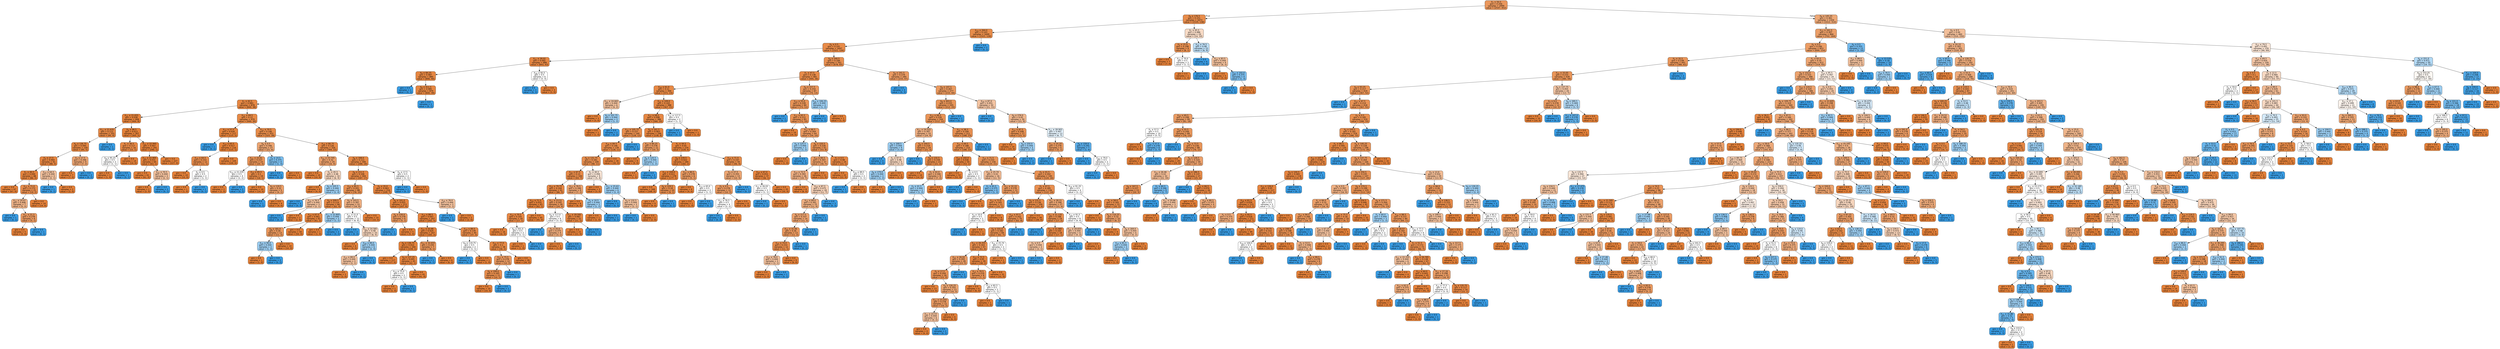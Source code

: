 digraph Tree {
node [shape=box, style="filled, rounded", color="black", fontname=helvetica] ;
edge [fontname=helvetica] ;
0 [label=<X<SUB>1</SUB> &le; 50.5<br/>gini = 0.256<br/>samples = 2999<br/>value = [2547, 452]>, fillcolor="#ea975c"] ;
1 [label=<X<SUB>9</SUB> &le; 176.5<br/>gini = 0.151<br/>samples = 1673<br/>value = [1535, 138]>, fillcolor="#e78c4b"] ;
0 -> 1 [labeldistance=2.5, labelangle=45, headlabel="True"] ;
2 [label=<X<SUB>13</SUB> &le; 264.0<br/>gini = 0.143<br/>samples = 1649<br/>value = [1521, 128]>, fillcolor="#e78c4a"] ;
1 -> 2 ;
3 [label=<X<SUB>0</SUB> &le; 0.5<br/>gini = 0.141<br/>samples = 1647<br/>value = [1521, 126]>, fillcolor="#e78b49"] ;
2 -> 3 ;
4 [label=<X<SUB>11</SUB> &le; 39.02<br/>gini = 0.092<br/>samples = 886<br/>value = [843, 43]>, fillcolor="#e68743"] ;
3 -> 4 ;
5 [label=<X<SUB>9</SUB> &le; 84.25<br/>gini = 0.087<br/>samples = 880<br/>value = [840, 40]>, fillcolor="#e68742"] ;
4 -> 5 ;
6 [label=<gini = 0.0<br/>samples = 1<br/>value = [0, 1]>, fillcolor="#399de5"] ;
5 -> 6 ;
7 [label=<X<SUB>8</SUB> &le; 411.5<br/>gini = 0.085<br/>samples = 879<br/>value = [840, 39]>, fillcolor="#e68742"] ;
5 -> 7 ;
8 [label=<X<SUB>1</SUB> &le; 42.5<br/>gini = 0.083<br/>samples = 878<br/>value = [840, 38]>, fillcolor="#e68742"] ;
7 -> 8 ;
9 [label=<X<SUB>11</SUB> &le; 21.655<br/>gini = 0.038<br/>samples = 408<br/>value = [400, 8]>, fillcolor="#e6843d"] ;
8 -> 9 ;
10 [label=<X<SUB>11</SUB> &le; 21.635<br/>gini = 0.112<br/>samples = 101<br/>value = [95, 6]>, fillcolor="#e78946"] ;
9 -> 10 ;
11 [label=<X<SUB>9</SUB> &le; 136.75<br/>gini = 0.095<br/>samples = 100<br/>value = [95, 5]>, fillcolor="#e68843"] ;
10 -> 11 ;
12 [label=<X<SUB>3</SUB> &le; 27.5<br/>gini = 0.064<br/>samples = 91<br/>value = [88, 3]>, fillcolor="#e68540"] ;
11 -> 12 ;
13 [label=<X<SUB>1</SUB> &le; 40.5<br/>gini = 0.044<br/>samples = 88<br/>value = [86, 2]>, fillcolor="#e6843e"] ;
12 -> 13 ;
14 [label=<gini = 0.0<br/>samples = 67<br/>value = [67, 0]>, fillcolor="#e58139"] ;
13 -> 14 ;
15 [label=<X<SUB>12</SUB> &le; 71.0<br/>gini = 0.172<br/>samples = 21<br/>value = [19, 2]>, fillcolor="#e88e4e"] ;
13 -> 15 ;
16 [label=<X<SUB>11</SUB> &le; 19.47<br/>gini = 0.408<br/>samples = 7<br/>value = [5, 2]>, fillcolor="#efb388"] ;
15 -> 16 ;
17 [label=<gini = 0.0<br/>samples = 1<br/>value = [0, 1]>, fillcolor="#399de5"] ;
16 -> 17 ;
18 [label=<X<SUB>11</SUB> &le; 21.3<br/>gini = 0.278<br/>samples = 6<br/>value = [5, 1]>, fillcolor="#ea9a61"] ;
16 -> 18 ;
19 [label=<gini = 0.0<br/>samples = 5<br/>value = [5, 0]>, fillcolor="#e58139"] ;
18 -> 19 ;
20 [label=<gini = 0.0<br/>samples = 1<br/>value = [0, 1]>, fillcolor="#399de5"] ;
18 -> 20 ;
21 [label=<gini = 0.0<br/>samples = 14<br/>value = [14, 0]>, fillcolor="#e58139"] ;
15 -> 21 ;
22 [label=<X<SUB>13</SUB> &le; 64.5<br/>gini = 0.444<br/>samples = 3<br/>value = [2, 1]>, fillcolor="#f2c09c"] ;
12 -> 22 ;
23 [label=<gini = 0.0<br/>samples = 1<br/>value = [0, 1]>, fillcolor="#399de5"] ;
22 -> 23 ;
24 [label=<gini = 0.0<br/>samples = 2<br/>value = [2, 0]>, fillcolor="#e58139"] ;
22 -> 24 ;
25 [label=<X<SUB>3</SUB> &le; 17.5<br/>gini = 0.346<br/>samples = 9<br/>value = [7, 2]>, fillcolor="#eca572"] ;
11 -> 25 ;
26 [label=<gini = 0.0<br/>samples = 7<br/>value = [7, 0]>, fillcolor="#e58139"] ;
25 -> 26 ;
27 [label=<gini = 0.0<br/>samples = 2<br/>value = [0, 2]>, fillcolor="#399de5"] ;
25 -> 27 ;
28 [label=<gini = 0.0<br/>samples = 1<br/>value = [0, 1]>, fillcolor="#399de5"] ;
10 -> 28 ;
29 [label=<X<SUB>9</SUB> &le; 98.5<br/>gini = 0.013<br/>samples = 307<br/>value = [305, 2]>, fillcolor="#e5823a"] ;
9 -> 29 ;
30 [label=<X<SUB>1</SUB> &le; 36.5<br/>gini = 0.117<br/>samples = 16<br/>value = [15, 1]>, fillcolor="#e78946"] ;
29 -> 30 ;
31 [label=<X<SUB>9</SUB> &le; 95.25<br/>gini = 0.5<br/>samples = 2<br/>value = [1, 1]>, fillcolor="#ffffff"] ;
30 -> 31 ;
32 [label=<gini = 0.0<br/>samples = 1<br/>value = [1, 0]>, fillcolor="#e58139"] ;
31 -> 32 ;
33 [label=<gini = 0.0<br/>samples = 1<br/>value = [0, 1]>, fillcolor="#399de5"] ;
31 -> 33 ;
34 [label=<gini = 0.0<br/>samples = 14<br/>value = [14, 0]>, fillcolor="#e58139"] ;
30 -> 34 ;
35 [label=<X<SUB>11</SUB> &le; 22.945<br/>gini = 0.007<br/>samples = 291<br/>value = [290, 1]>, fillcolor="#e5813a"] ;
29 -> 35 ;
36 [label=<X<SUB>11</SUB> &le; 22.905<br/>gini = 0.031<br/>samples = 64<br/>value = [63, 1]>, fillcolor="#e5833c"] ;
35 -> 36 ;
37 [label=<gini = 0.0<br/>samples = 61<br/>value = [61, 0]>, fillcolor="#e58139"] ;
36 -> 37 ;
38 [label=<X<SUB>12</SUB> &le; 70.5<br/>gini = 0.444<br/>samples = 3<br/>value = [2, 1]>, fillcolor="#f2c09c"] ;
36 -> 38 ;
39 [label=<gini = 0.0<br/>samples = 2<br/>value = [2, 0]>, fillcolor="#e58139"] ;
38 -> 39 ;
40 [label=<gini = 0.0<br/>samples = 1<br/>value = [0, 1]>, fillcolor="#399de5"] ;
38 -> 40 ;
41 [label=<gini = 0.0<br/>samples = 227<br/>value = [227, 0]>, fillcolor="#e58139"] ;
35 -> 41 ;
42 [label=<X<SUB>12</SUB> &le; 69.5<br/>gini = 0.12<br/>samples = 470<br/>value = [440, 30]>, fillcolor="#e78a46"] ;
8 -> 42 ;
43 [label=<X<SUB>13</SUB> &le; 57.5<br/>gini = 0.034<br/>samples = 117<br/>value = [115, 2]>, fillcolor="#e5833c"] ;
42 -> 43 ;
44 [label=<gini = 0.0<br/>samples = 1<br/>value = [0, 1]>, fillcolor="#399de5"] ;
43 -> 44 ;
45 [label=<X<SUB>13</SUB> &le; 65.5<br/>gini = 0.017<br/>samples = 116<br/>value = [115, 1]>, fillcolor="#e5823b"] ;
43 -> 45 ;
46 [label=<X<SUB>13</SUB> &le; 64.5<br/>gini = 0.153<br/>samples = 12<br/>value = [11, 1]>, fillcolor="#e78c4b"] ;
45 -> 46 ;
47 [label=<gini = 0.0<br/>samples = 10<br/>value = [10, 0]>, fillcolor="#e58139"] ;
46 -> 47 ;
48 [label=<X<SUB>2</SUB> &le; 0.5<br/>gini = 0.5<br/>samples = 2<br/>value = [1, 1]>, fillcolor="#ffffff"] ;
46 -> 48 ;
49 [label=<gini = 0.0<br/>samples = 1<br/>value = [1, 0]>, fillcolor="#e58139"] ;
48 -> 49 ;
50 [label=<gini = 0.0<br/>samples = 1<br/>value = [0, 1]>, fillcolor="#399de5"] ;
48 -> 50 ;
51 [label=<gini = 0.0<br/>samples = 104<br/>value = [104, 0]>, fillcolor="#e58139"] ;
45 -> 51 ;
52 [label=<X<SUB>12</SUB> &le; 70.5<br/>gini = 0.146<br/>samples = 353<br/>value = [325, 28]>, fillcolor="#e78c4a"] ;
42 -> 52 ;
53 [label=<X<SUB>6</SUB> &le; 0.5<br/>gini = 0.346<br/>samples = 27<br/>value = [21, 6]>, fillcolor="#eca572"] ;
52 -> 53 ;
54 [label=<X<SUB>11</SUB> &le; 22.01<br/>gini = 0.227<br/>samples = 23<br/>value = [20, 3]>, fillcolor="#e99457"] ;
53 -> 54 ;
55 [label=<X<SUB>11</SUB> &le; 21.235<br/>gini = 0.5<br/>samples = 4<br/>value = [2, 2]>, fillcolor="#ffffff"] ;
54 -> 55 ;
56 [label=<gini = 0.0<br/>samples = 2<br/>value = [2, 0]>, fillcolor="#e58139"] ;
55 -> 56 ;
57 [label=<gini = 0.0<br/>samples = 2<br/>value = [0, 2]>, fillcolor="#399de5"] ;
55 -> 57 ;
58 [label=<X<SUB>13</SUB> &le; 85.5<br/>gini = 0.1<br/>samples = 19<br/>value = [18, 1]>, fillcolor="#e68844"] ;
54 -> 58 ;
59 [label=<gini = 0.0<br/>samples = 14<br/>value = [14, 0]>, fillcolor="#e58139"] ;
58 -> 59 ;
60 [label=<X<SUB>9</SUB> &le; 119.5<br/>gini = 0.32<br/>samples = 5<br/>value = [4, 1]>, fillcolor="#eca06a"] ;
58 -> 60 ;
61 [label=<gini = 0.0<br/>samples = 1<br/>value = [0, 1]>, fillcolor="#399de5"] ;
60 -> 61 ;
62 [label=<gini = 0.0<br/>samples = 4<br/>value = [4, 0]>, fillcolor="#e58139"] ;
60 -> 62 ;
63 [label=<X<SUB>3</SUB> &le; 14.5<br/>gini = 0.375<br/>samples = 4<br/>value = [1, 3]>, fillcolor="#7bbeee"] ;
53 -> 63 ;
64 [label=<gini = 0.0<br/>samples = 3<br/>value = [0, 3]>, fillcolor="#399de5"] ;
63 -> 64 ;
65 [label=<gini = 0.0<br/>samples = 1<br/>value = [1, 0]>, fillcolor="#e58139"] ;
63 -> 65 ;
66 [label=<X<SUB>10</SUB> &le; 66.75<br/>gini = 0.126<br/>samples = 326<br/>value = [304, 22]>, fillcolor="#e78a47"] ;
52 -> 66 ;
67 [label=<X<SUB>11</SUB> &le; 23.745<br/>gini = 0.32<br/>samples = 20<br/>value = [16, 4]>, fillcolor="#eca06a"] ;
66 -> 67 ;
68 [label=<gini = 0.0<br/>samples = 10<br/>value = [10, 0]>, fillcolor="#e58139"] ;
67 -> 68 ;
69 [label=<X<SUB>1</SUB> &le; 45.5<br/>gini = 0.48<br/>samples = 10<br/>value = [6, 4]>, fillcolor="#f6d5bd"] ;
67 -> 69 ;
70 [label=<gini = 0.0<br/>samples = 4<br/>value = [4, 0]>, fillcolor="#e58139"] ;
69 -> 70 ;
71 [label=<X<SUB>9</SUB> &le; 105.5<br/>gini = 0.444<br/>samples = 6<br/>value = [2, 4]>, fillcolor="#9ccef2"] ;
69 -> 71 ;
72 [label=<gini = 0.0<br/>samples = 3<br/>value = [0, 3]>, fillcolor="#399de5"] ;
71 -> 72 ;
73 [label=<X<SUB>13</SUB> &le; 76.5<br/>gini = 0.444<br/>samples = 3<br/>value = [2, 1]>, fillcolor="#f2c09c"] ;
71 -> 73 ;
74 [label=<gini = 0.0<br/>samples = 1<br/>value = [0, 1]>, fillcolor="#399de5"] ;
73 -> 74 ;
75 [label=<gini = 0.0<br/>samples = 2<br/>value = [2, 0]>, fillcolor="#e58139"] ;
73 -> 75 ;
76 [label=<X<SUB>8</SUB> &le; 348.0<br/>gini = 0.111<br/>samples = 306<br/>value = [288, 18]>, fillcolor="#e78945"] ;
66 -> 76 ;
77 [label=<X<SUB>8</SUB> &le; 211.5<br/>gini = 0.106<br/>samples = 304<br/>value = [287, 17]>, fillcolor="#e78845"] ;
76 -> 77 ;
78 [label=<X<SUB>10</SUB> &le; 85.5<br/>gini = 0.201<br/>samples = 88<br/>value = [78, 10]>, fillcolor="#e89152"] ;
77 -> 78 ;
79 [label=<X<SUB>8</SUB> &le; 209.5<br/>gini = 0.114<br/>samples = 66<br/>value = [62, 4]>, fillcolor="#e78946"] ;
78 -> 79 ;
80 [label=<X<SUB>13</SUB> &le; 67.5<br/>gini = 0.061<br/>samples = 63<br/>value = [61, 2]>, fillcolor="#e6853f"] ;
79 -> 80 ;
81 [label=<X<SUB>8</SUB> &le; 181.0<br/>gini = 0.26<br/>samples = 13<br/>value = [11, 2]>, fillcolor="#ea985d"] ;
80 -> 81 ;
82 [label=<X<SUB>12</SUB> &le; 90.0<br/>gini = 0.444<br/>samples = 3<br/>value = [1, 2]>, fillcolor="#9ccef2"] ;
81 -> 82 ;
83 [label=<gini = 0.0<br/>samples = 1<br/>value = [1, 0]>, fillcolor="#e58139"] ;
82 -> 83 ;
84 [label=<gini = 0.0<br/>samples = 2<br/>value = [0, 2]>, fillcolor="#399de5"] ;
82 -> 84 ;
85 [label=<gini = 0.0<br/>samples = 10<br/>value = [10, 0]>, fillcolor="#e58139"] ;
81 -> 85 ;
86 [label=<gini = 0.0<br/>samples = 50<br/>value = [50, 0]>, fillcolor="#e58139"] ;
80 -> 86 ;
87 [label=<X<SUB>11</SUB> &le; 22.805<br/>gini = 0.444<br/>samples = 3<br/>value = [1, 2]>, fillcolor="#9ccef2"] ;
79 -> 87 ;
88 [label=<gini = 0.0<br/>samples = 1<br/>value = [1, 0]>, fillcolor="#e58139"] ;
87 -> 88 ;
89 [label=<gini = 0.0<br/>samples = 2<br/>value = [0, 2]>, fillcolor="#399de5"] ;
87 -> 89 ;
90 [label=<X<SUB>9</SUB> &le; 143.5<br/>gini = 0.397<br/>samples = 22<br/>value = [16, 6]>, fillcolor="#efb083"] ;
78 -> 90 ;
91 [label=<X<SUB>11</SUB> &le; 21.0<br/>gini = 0.5<br/>samples = 12<br/>value = [6, 6]>, fillcolor="#ffffff"] ;
90 -> 91 ;
92 [label=<gini = 0.0<br/>samples = 2<br/>value = [0, 2]>, fillcolor="#399de5"] ;
91 -> 92 ;
93 [label=<X<SUB>11</SUB> &le; 24.585<br/>gini = 0.48<br/>samples = 10<br/>value = [6, 4]>, fillcolor="#f6d5bd"] ;
91 -> 93 ;
94 [label=<gini = 0.0<br/>samples = 4<br/>value = [4, 0]>, fillcolor="#e58139"] ;
93 -> 94 ;
95 [label=<X<SUB>10</SUB> &le; 89.0<br/>gini = 0.444<br/>samples = 6<br/>value = [2, 4]>, fillcolor="#9ccef2"] ;
93 -> 95 ;
96 [label=<X<SUB>13</SUB> &le; 89.0<br/>gini = 0.444<br/>samples = 3<br/>value = [2, 1]>, fillcolor="#f2c09c"] ;
95 -> 96 ;
97 [label=<gini = 0.0<br/>samples = 2<br/>value = [2, 0]>, fillcolor="#e58139"] ;
96 -> 97 ;
98 [label=<gini = 0.0<br/>samples = 1<br/>value = [0, 1]>, fillcolor="#399de5"] ;
96 -> 98 ;
99 [label=<gini = 0.0<br/>samples = 3<br/>value = [0, 3]>, fillcolor="#399de5"] ;
95 -> 99 ;
100 [label=<gini = 0.0<br/>samples = 10<br/>value = [10, 0]>, fillcolor="#e58139"] ;
90 -> 100 ;
101 [label=<X<SUB>3</SUB> &le; 35.0<br/>gini = 0.063<br/>samples = 216<br/>value = [209, 7]>, fillcolor="#e68540"] ;
77 -> 101 ;
102 [label=<X<SUB>9</SUB> &le; 101.0<br/>gini = 0.055<br/>samples = 213<br/>value = [207, 6]>, fillcolor="#e6853f"] ;
101 -> 102 ;
103 [label=<X<SUB>8</SUB> &le; 230.0<br/>gini = 0.278<br/>samples = 6<br/>value = [5, 1]>, fillcolor="#ea9a61"] ;
102 -> 103 ;
104 [label=<gini = 0.0<br/>samples = 1<br/>value = [0, 1]>, fillcolor="#399de5"] ;
103 -> 104 ;
105 [label=<gini = 0.0<br/>samples = 5<br/>value = [5, 0]>, fillcolor="#e58139"] ;
103 -> 105 ;
106 [label=<X<SUB>13</SUB> &le; 88.5<br/>gini = 0.047<br/>samples = 207<br/>value = [202, 5]>, fillcolor="#e6843e"] ;
102 -> 106 ;
107 [label=<X<SUB>11</SUB> &le; 32.46<br/>gini = 0.024<br/>samples = 167<br/>value = [165, 2]>, fillcolor="#e5833b"] ;
106 -> 107 ;
108 [label=<X<SUB>9</SUB> &le; 136.75<br/>gini = 0.012<br/>samples = 160<br/>value = [159, 1]>, fillcolor="#e5823a"] ;
107 -> 108 ;
109 [label=<gini = 0.0<br/>samples = 117<br/>value = [117, 0]>, fillcolor="#e58139"] ;
108 -> 109 ;
110 [label=<X<SUB>9</SUB> &le; 137.25<br/>gini = 0.045<br/>samples = 43<br/>value = [42, 1]>, fillcolor="#e6843e"] ;
108 -> 110 ;
111 [label=<X<SUB>13</SUB> &le; 75.0<br/>gini = 0.5<br/>samples = 2<br/>value = [1, 1]>, fillcolor="#ffffff"] ;
110 -> 111 ;
112 [label=<gini = 0.0<br/>samples = 1<br/>value = [1, 0]>, fillcolor="#e58139"] ;
111 -> 112 ;
113 [label=<gini = 0.0<br/>samples = 1<br/>value = [0, 1]>, fillcolor="#399de5"] ;
111 -> 113 ;
114 [label=<gini = 0.0<br/>samples = 41<br/>value = [41, 0]>, fillcolor="#e58139"] ;
110 -> 114 ;
115 [label=<X<SUB>11</SUB> &le; 32.655<br/>gini = 0.245<br/>samples = 7<br/>value = [6, 1]>, fillcolor="#e9965a"] ;
107 -> 115 ;
116 [label=<gini = 0.0<br/>samples = 1<br/>value = [0, 1]>, fillcolor="#399de5"] ;
115 -> 116 ;
117 [label=<gini = 0.0<br/>samples = 6<br/>value = [6, 0]>, fillcolor="#e58139"] ;
115 -> 117 ;
118 [label=<X<SUB>13</SUB> &le; 89.5<br/>gini = 0.139<br/>samples = 40<br/>value = [37, 3]>, fillcolor="#e78b49"] ;
106 -> 118 ;
119 [label=<X<SUB>9</SUB> &le; 119.75<br/>gini = 0.5<br/>samples = 2<br/>value = [1, 1]>, fillcolor="#ffffff"] ;
118 -> 119 ;
120 [label=<gini = 0.0<br/>samples = 1<br/>value = [0, 1]>, fillcolor="#399de5"] ;
119 -> 120 ;
121 [label=<gini = 0.0<br/>samples = 1<br/>value = [1, 0]>, fillcolor="#e58139"] ;
119 -> 121 ;
122 [label=<X<SUB>12</SUB> &le; 77.0<br/>gini = 0.1<br/>samples = 38<br/>value = [36, 2]>, fillcolor="#e68844"] ;
118 -> 122 ;
123 [label=<X<SUB>12</SUB> &le; 75.5<br/>gini = 0.278<br/>samples = 12<br/>value = [10, 2]>, fillcolor="#ea9a61"] ;
122 -> 123 ;
124 [label=<X<SUB>8</SUB> &le; 299.0<br/>gini = 0.165<br/>samples = 11<br/>value = [10, 1]>, fillcolor="#e88e4d"] ;
123 -> 124 ;
125 [label=<gini = 0.0<br/>samples = 10<br/>value = [10, 0]>, fillcolor="#e58139"] ;
124 -> 125 ;
126 [label=<gini = 0.0<br/>samples = 1<br/>value = [0, 1]>, fillcolor="#399de5"] ;
124 -> 126 ;
127 [label=<gini = 0.0<br/>samples = 1<br/>value = [0, 1]>, fillcolor="#399de5"] ;
123 -> 127 ;
128 [label=<gini = 0.0<br/>samples = 26<br/>value = [26, 0]>, fillcolor="#e58139"] ;
122 -> 128 ;
129 [label=<X<SUB>10</SUB> &le; 76.0<br/>gini = 0.444<br/>samples = 3<br/>value = [2, 1]>, fillcolor="#f2c09c"] ;
101 -> 129 ;
130 [label=<gini = 0.0<br/>samples = 1<br/>value = [0, 1]>, fillcolor="#399de5"] ;
129 -> 130 ;
131 [label=<gini = 0.0<br/>samples = 2<br/>value = [2, 0]>, fillcolor="#e58139"] ;
129 -> 131 ;
132 [label=<X<SUB>3</SUB> &le; 17.5<br/>gini = 0.5<br/>samples = 2<br/>value = [1, 1]>, fillcolor="#ffffff"] ;
76 -> 132 ;
133 [label=<gini = 0.0<br/>samples = 1<br/>value = [0, 1]>, fillcolor="#399de5"] ;
132 -> 133 ;
134 [label=<gini = 0.0<br/>samples = 1<br/>value = [1, 0]>, fillcolor="#e58139"] ;
132 -> 134 ;
135 [label=<gini = 0.0<br/>samples = 1<br/>value = [0, 1]>, fillcolor="#399de5"] ;
7 -> 135 ;
136 [label=<X<SUB>10</SUB> &le; 92.5<br/>gini = 0.5<br/>samples = 6<br/>value = [3, 3]>, fillcolor="#ffffff"] ;
4 -> 136 ;
137 [label=<gini = 0.0<br/>samples = 3<br/>value = [0, 3]>, fillcolor="#399de5"] ;
136 -> 137 ;
138 [label=<gini = 0.0<br/>samples = 3<br/>value = [3, 0]>, fillcolor="#e58139"] ;
136 -> 138 ;
139 [label=<X<SUB>8</SUB> &le; 240.5<br/>gini = 0.194<br/>samples = 761<br/>value = [678, 83]>, fillcolor="#e89051"] ;
3 -> 139 ;
140 [label=<X<SUB>1</SUB> &le; 47.5<br/>gini = 0.138<br/>samples = 481<br/>value = [445, 36]>, fillcolor="#e78b49"] ;
139 -> 140 ;
141 [label=<X<SUB>10</SUB> &le; 61.0<br/>gini = 0.11<br/>samples = 394<br/>value = [371, 23]>, fillcolor="#e78945"] ;
140 -> 141 ;
142 [label=<X<SUB>11</SUB> &le; 24.665<br/>gini = 0.444<br/>samples = 6<br/>value = [4, 2]>, fillcolor="#f2c09c"] ;
141 -> 142 ;
143 [label=<gini = 0.0<br/>samples = 3<br/>value = [3, 0]>, fillcolor="#e58139"] ;
142 -> 143 ;
144 [label=<X<SUB>9</SUB> &le; 101.75<br/>gini = 0.444<br/>samples = 3<br/>value = [1, 2]>, fillcolor="#9ccef2"] ;
142 -> 144 ;
145 [label=<gini = 0.0<br/>samples = 1<br/>value = [1, 0]>, fillcolor="#e58139"] ;
144 -> 145 ;
146 [label=<gini = 0.0<br/>samples = 2<br/>value = [0, 2]>, fillcolor="#399de5"] ;
144 -> 146 ;
147 [label=<X<SUB>12</SUB> &le; 109.0<br/>gini = 0.102<br/>samples = 388<br/>value = [367, 21]>, fillcolor="#e68844"] ;
141 -> 147 ;
148 [label=<X<SUB>12</SUB> &le; 68.5<br/>gini = 0.098<br/>samples = 386<br/>value = [366, 20]>, fillcolor="#e68844"] ;
147 -> 148 ;
149 [label=<X<SUB>10</SUB> &le; 105.75<br/>gini = 0.157<br/>samples = 140<br/>value = [128, 12]>, fillcolor="#e78d4c"] ;
148 -> 149 ;
150 [label=<X<SUB>10</SUB> &le; 84.5<br/>gini = 0.146<br/>samples = 139<br/>value = [128, 11]>, fillcolor="#e78c4a"] ;
149 -> 150 ;
151 [label=<X<SUB>9</SUB> &le; 131.75<br/>gini = 0.181<br/>samples = 109<br/>value = [98, 11]>, fillcolor="#e88f4f"] ;
150 -> 151 ;
152 [label=<X<SUB>12</SUB> &le; 67.5<br/>gini = 0.13<br/>samples = 100<br/>value = [93, 7]>, fillcolor="#e78a48"] ;
151 -> 152 ;
153 [label=<X<SUB>10</SUB> &le; 79.75<br/>gini = 0.104<br/>samples = 91<br/>value = [86, 5]>, fillcolor="#e78845"] ;
152 -> 153 ;
154 [label=<X<SUB>13</SUB> &le; 71.5<br/>gini = 0.031<br/>samples = 63<br/>value = [62, 1]>, fillcolor="#e5833c"] ;
153 -> 154 ;
155 [label=<X<SUB>13</SUB> &le; 70.5<br/>gini = 0.105<br/>samples = 18<br/>value = [17, 1]>, fillcolor="#e78845"] ;
154 -> 155 ;
156 [label=<gini = 0.0<br/>samples = 16<br/>value = [16, 0]>, fillcolor="#e58139"] ;
155 -> 156 ;
157 [label=<X<SUB>8</SUB> &le; 201.0<br/>gini = 0.5<br/>samples = 2<br/>value = [1, 1]>, fillcolor="#ffffff"] ;
155 -> 157 ;
158 [label=<gini = 0.0<br/>samples = 1<br/>value = [1, 0]>, fillcolor="#e58139"] ;
157 -> 158 ;
159 [label=<gini = 0.0<br/>samples = 1<br/>value = [0, 1]>, fillcolor="#399de5"] ;
157 -> 159 ;
160 [label=<gini = 0.0<br/>samples = 45<br/>value = [45, 0]>, fillcolor="#e58139"] ;
154 -> 160 ;
161 [label=<X<SUB>11</SUB> &le; 23.51<br/>gini = 0.245<br/>samples = 28<br/>value = [24, 4]>, fillcolor="#e9965a"] ;
153 -> 161 ;
162 [label=<X<SUB>9</SUB> &le; 117.0<br/>gini = 0.5<br/>samples = 6<br/>value = [3, 3]>, fillcolor="#ffffff"] ;
161 -> 162 ;
163 [label=<gini = 0.0<br/>samples = 2<br/>value = [0, 2]>, fillcolor="#399de5"] ;
162 -> 163 ;
164 [label=<X<SUB>3</SUB> &le; 25.0<br/>gini = 0.375<br/>samples = 4<br/>value = [3, 1]>, fillcolor="#eeab7b"] ;
162 -> 164 ;
165 [label=<gini = 0.0<br/>samples = 3<br/>value = [3, 0]>, fillcolor="#e58139"] ;
164 -> 165 ;
166 [label=<gini = 0.0<br/>samples = 1<br/>value = [0, 1]>, fillcolor="#399de5"] ;
164 -> 166 ;
167 [label=<X<SUB>11</SUB> &le; 29.595<br/>gini = 0.087<br/>samples = 22<br/>value = [21, 1]>, fillcolor="#e68742"] ;
161 -> 167 ;
168 [label=<gini = 0.0<br/>samples = 21<br/>value = [21, 0]>, fillcolor="#e58139"] ;
167 -> 168 ;
169 [label=<gini = 0.0<br/>samples = 1<br/>value = [0, 1]>, fillcolor="#399de5"] ;
167 -> 169 ;
170 [label=<X<SUB>13</SUB> &le; 76.5<br/>gini = 0.346<br/>samples = 9<br/>value = [7, 2]>, fillcolor="#eca572"] ;
152 -> 170 ;
171 [label=<gini = 0.0<br/>samples = 6<br/>value = [6, 0]>, fillcolor="#e58139"] ;
170 -> 171 ;
172 [label=<X<SUB>3</SUB> &le; 10.5<br/>gini = 0.444<br/>samples = 3<br/>value = [1, 2]>, fillcolor="#9ccef2"] ;
170 -> 172 ;
173 [label=<gini = 0.0<br/>samples = 1<br/>value = [1, 0]>, fillcolor="#e58139"] ;
172 -> 173 ;
174 [label=<gini = 0.0<br/>samples = 2<br/>value = [0, 2]>, fillcolor="#399de5"] ;
172 -> 174 ;
175 [label=<X<SUB>1</SUB> &le; 40.5<br/>gini = 0.494<br/>samples = 9<br/>value = [5, 4]>, fillcolor="#fae6d7"] ;
151 -> 175 ;
176 [label=<gini = 0.0<br/>samples = 3<br/>value = [3, 0]>, fillcolor="#e58139"] ;
175 -> 176 ;
177 [label=<X<SUB>11</SUB> &le; 25.63<br/>gini = 0.444<br/>samples = 6<br/>value = [2, 4]>, fillcolor="#9ccef2"] ;
175 -> 177 ;
178 [label=<gini = 0.0<br/>samples = 3<br/>value = [0, 3]>, fillcolor="#399de5"] ;
177 -> 178 ;
179 [label=<X<SUB>9</SUB> &le; 132.5<br/>gini = 0.444<br/>samples = 3<br/>value = [2, 1]>, fillcolor="#f2c09c"] ;
177 -> 179 ;
180 [label=<gini = 0.0<br/>samples = 1<br/>value = [0, 1]>, fillcolor="#399de5"] ;
179 -> 180 ;
181 [label=<gini = 0.0<br/>samples = 2<br/>value = [2, 0]>, fillcolor="#e58139"] ;
179 -> 181 ;
182 [label=<gini = 0.0<br/>samples = 30<br/>value = [30, 0]>, fillcolor="#e58139"] ;
150 -> 182 ;
183 [label=<gini = 0.0<br/>samples = 1<br/>value = [0, 1]>, fillcolor="#399de5"] ;
149 -> 183 ;
184 [label=<X<SUB>8</SUB> &le; 161.5<br/>gini = 0.063<br/>samples = 246<br/>value = [238, 8]>, fillcolor="#e68540"] ;
148 -> 184 ;
185 [label=<X<SUB>10</SUB> &le; 84.25<br/>gini = 0.278<br/>samples = 12<br/>value = [10, 2]>, fillcolor="#ea9a61"] ;
184 -> 185 ;
186 [label=<gini = 0.0<br/>samples = 9<br/>value = [9, 0]>, fillcolor="#e58139"] ;
185 -> 186 ;
187 [label=<X<SUB>9</SUB> &le; 120.5<br/>gini = 0.444<br/>samples = 3<br/>value = [1, 2]>, fillcolor="#9ccef2"] ;
185 -> 187 ;
188 [label=<gini = 0.0<br/>samples = 1<br/>value = [1, 0]>, fillcolor="#e58139"] ;
187 -> 188 ;
189 [label=<gini = 0.0<br/>samples = 2<br/>value = [0, 2]>, fillcolor="#399de5"] ;
187 -> 189 ;
190 [label=<X<SUB>1</SUB> &le; 44.5<br/>gini = 0.05<br/>samples = 234<br/>value = [228, 6]>, fillcolor="#e6843e"] ;
184 -> 190 ;
191 [label=<X<SUB>8</SUB> &le; 239.5<br/>gini = 0.022<br/>samples = 184<br/>value = [182, 2]>, fillcolor="#e5823b"] ;
190 -> 191 ;
192 [label=<X<SUB>13</SUB> &le; 104.0<br/>gini = 0.011<br/>samples = 178<br/>value = [177, 1]>, fillcolor="#e5823a"] ;
191 -> 192 ;
193 [label=<gini = 0.0<br/>samples = 168<br/>value = [168, 0]>, fillcolor="#e58139"] ;
192 -> 193 ;
194 [label=<X<SUB>8</SUB> &le; 229.5<br/>gini = 0.18<br/>samples = 10<br/>value = [9, 1]>, fillcolor="#e88f4f"] ;
192 -> 194 ;
195 [label=<gini = 0.0<br/>samples = 9<br/>value = [9, 0]>, fillcolor="#e58139"] ;
194 -> 195 ;
196 [label=<gini = 0.0<br/>samples = 1<br/>value = [0, 1]>, fillcolor="#399de5"] ;
194 -> 196 ;
197 [label=<X<SUB>12</SUB> &le; 80.5<br/>gini = 0.278<br/>samples = 6<br/>value = [5, 1]>, fillcolor="#ea9a61"] ;
191 -> 197 ;
198 [label=<gini = 0.0<br/>samples = 4<br/>value = [4, 0]>, fillcolor="#e58139"] ;
197 -> 198 ;
199 [label=<X<SUB>13</SUB> &le; 65.0<br/>gini = 0.5<br/>samples = 2<br/>value = [1, 1]>, fillcolor="#ffffff"] ;
197 -> 199 ;
200 [label=<gini = 0.0<br/>samples = 1<br/>value = [1, 0]>, fillcolor="#e58139"] ;
199 -> 200 ;
201 [label=<gini = 0.0<br/>samples = 1<br/>value = [0, 1]>, fillcolor="#399de5"] ;
199 -> 201 ;
202 [label=<X<SUB>13</SUB> &le; 71.0<br/>gini = 0.147<br/>samples = 50<br/>value = [46, 4]>, fillcolor="#e78c4a"] ;
190 -> 202 ;
203 [label=<X<SUB>3</SUB> &le; 27.5<br/>gini = 0.355<br/>samples = 13<br/>value = [10, 3]>, fillcolor="#eda774"] ;
202 -> 203 ;
204 [label=<X<SUB>3</SUB> &le; 4.5<br/>gini = 0.278<br/>samples = 12<br/>value = [10, 2]>, fillcolor="#ea9a61"] ;
203 -> 204 ;
205 [label=<X<SUB>12</SUB> &le; 76.5<br/>gini = 0.5<br/>samples = 4<br/>value = [2, 2]>, fillcolor="#ffffff"] ;
204 -> 205 ;
206 [label=<gini = 0.0<br/>samples = 2<br/>value = [0, 2]>, fillcolor="#399de5"] ;
205 -> 206 ;
207 [label=<gini = 0.0<br/>samples = 2<br/>value = [2, 0]>, fillcolor="#e58139"] ;
205 -> 207 ;
208 [label=<gini = 0.0<br/>samples = 8<br/>value = [8, 0]>, fillcolor="#e58139"] ;
204 -> 208 ;
209 [label=<gini = 0.0<br/>samples = 1<br/>value = [0, 1]>, fillcolor="#399de5"] ;
203 -> 209 ;
210 [label=<X<SUB>10</SUB> &le; 67.0<br/>gini = 0.053<br/>samples = 37<br/>value = [36, 1]>, fillcolor="#e6843e"] ;
202 -> 210 ;
211 [label=<X<SUB>11</SUB> &le; 26.03<br/>gini = 0.5<br/>samples = 2<br/>value = [1, 1]>, fillcolor="#ffffff"] ;
210 -> 211 ;
212 [label=<gini = 0.0<br/>samples = 1<br/>value = [0, 1]>, fillcolor="#399de5"] ;
211 -> 212 ;
213 [label=<gini = 0.0<br/>samples = 1<br/>value = [1, 0]>, fillcolor="#e58139"] ;
211 -> 213 ;
214 [label=<gini = 0.0<br/>samples = 35<br/>value = [35, 0]>, fillcolor="#e58139"] ;
210 -> 214 ;
215 [label=<X<SUB>12</SUB> &le; 117.5<br/>gini = 0.5<br/>samples = 2<br/>value = [1, 1]>, fillcolor="#ffffff"] ;
147 -> 215 ;
216 [label=<gini = 0.0<br/>samples = 1<br/>value = [0, 1]>, fillcolor="#399de5"] ;
215 -> 216 ;
217 [label=<gini = 0.0<br/>samples = 1<br/>value = [1, 0]>, fillcolor="#e58139"] ;
215 -> 217 ;
218 [label=<X<SUB>9</SUB> &le; 157.5<br/>gini = 0.254<br/>samples = 87<br/>value = [74, 13]>, fillcolor="#ea975c"] ;
140 -> 218 ;
219 [label=<X<SUB>13</SUB> &le; 55.0<br/>gini = 0.228<br/>samples = 84<br/>value = [73, 11]>, fillcolor="#e99457"] ;
218 -> 219 ;
220 [label=<gini = 0.0<br/>samples = 1<br/>value = [0, 1]>, fillcolor="#399de5"] ;
219 -> 220 ;
221 [label=<X<SUB>12</SUB> &le; 65.5<br/>gini = 0.212<br/>samples = 83<br/>value = [73, 10]>, fillcolor="#e99254"] ;
219 -> 221 ;
222 [label=<gini = 0.0<br/>samples = 19<br/>value = [19, 0]>, fillcolor="#e58139"] ;
221 -> 222 ;
223 [label=<X<SUB>12</SUB> &le; 66.5<br/>gini = 0.264<br/>samples = 64<br/>value = [54, 10]>, fillcolor="#ea985e"] ;
221 -> 223 ;
224 [label=<X<SUB>9</SUB> &le; 125.5<br/>gini = 0.444<br/>samples = 3<br/>value = [1, 2]>, fillcolor="#9ccef2"] ;
223 -> 224 ;
225 [label=<gini = 0.0<br/>samples = 1<br/>value = [1, 0]>, fillcolor="#e58139"] ;
224 -> 225 ;
226 [label=<gini = 0.0<br/>samples = 2<br/>value = [0, 2]>, fillcolor="#399de5"] ;
224 -> 226 ;
227 [label=<X<SUB>8</SUB> &le; 220.5<br/>gini = 0.228<br/>samples = 61<br/>value = [53, 8]>, fillcolor="#e99457"] ;
223 -> 227 ;
228 [label=<X<SUB>13</SUB> &le; 84.5<br/>gini = 0.307<br/>samples = 37<br/>value = [30, 7]>, fillcolor="#eb9e67"] ;
227 -> 228 ;
229 [label=<X<SUB>13</SUB> &le; 72.5<br/>gini = 0.393<br/>samples = 26<br/>value = [19, 7]>, fillcolor="#efaf82"] ;
228 -> 229 ;
230 [label=<gini = 0.0<br/>samples = 8<br/>value = [8, 0]>, fillcolor="#e58139"] ;
229 -> 230 ;
231 [label=<X<SUB>10</SUB> &le; 87.5<br/>gini = 0.475<br/>samples = 18<br/>value = [11, 7]>, fillcolor="#f6d1b7"] ;
229 -> 231 ;
232 [label=<X<SUB>12</SUB> &le; 89.0<br/>gini = 0.391<br/>samples = 15<br/>value = [11, 4]>, fillcolor="#eeaf81"] ;
231 -> 232 ;
233 [label=<X<SUB>8</SUB> &le; 217.5<br/>gini = 0.337<br/>samples = 14<br/>value = [11, 3]>, fillcolor="#eca36f"] ;
232 -> 233 ;
234 [label=<X<SUB>11</SUB> &le; 31.56<br/>gini = 0.26<br/>samples = 13<br/>value = [11, 2]>, fillcolor="#ea985d"] ;
233 -> 234 ;
235 [label=<X<SUB>12</SUB> &le; 74.0<br/>gini = 0.153<br/>samples = 12<br/>value = [11, 1]>, fillcolor="#e78c4b"] ;
234 -> 235 ;
236 [label=<X<SUB>13</SUB> &le; 78.0<br/>gini = 0.444<br/>samples = 3<br/>value = [2, 1]>, fillcolor="#f2c09c"] ;
235 -> 236 ;
237 [label=<gini = 0.0<br/>samples = 2<br/>value = [2, 0]>, fillcolor="#e58139"] ;
236 -> 237 ;
238 [label=<gini = 0.0<br/>samples = 1<br/>value = [0, 1]>, fillcolor="#399de5"] ;
236 -> 238 ;
239 [label=<gini = 0.0<br/>samples = 9<br/>value = [9, 0]>, fillcolor="#e58139"] ;
235 -> 239 ;
240 [label=<gini = 0.0<br/>samples = 1<br/>value = [0, 1]>, fillcolor="#399de5"] ;
234 -> 240 ;
241 [label=<gini = 0.0<br/>samples = 1<br/>value = [0, 1]>, fillcolor="#399de5"] ;
233 -> 241 ;
242 [label=<gini = 0.0<br/>samples = 1<br/>value = [0, 1]>, fillcolor="#399de5"] ;
232 -> 242 ;
243 [label=<gini = 0.0<br/>samples = 3<br/>value = [0, 3]>, fillcolor="#399de5"] ;
231 -> 243 ;
244 [label=<gini = 0.0<br/>samples = 11<br/>value = [11, 0]>, fillcolor="#e58139"] ;
228 -> 244 ;
245 [label=<X<SUB>7</SUB> &le; 0.5<br/>gini = 0.08<br/>samples = 24<br/>value = [23, 1]>, fillcolor="#e68642"] ;
227 -> 245 ;
246 [label=<gini = 0.0<br/>samples = 22<br/>value = [22, 0]>, fillcolor="#e58139"] ;
245 -> 246 ;
247 [label=<X<SUB>13</SUB> &le; 89.5<br/>gini = 0.5<br/>samples = 2<br/>value = [1, 1]>, fillcolor="#ffffff"] ;
245 -> 247 ;
248 [label=<gini = 0.0<br/>samples = 1<br/>value = [0, 1]>, fillcolor="#399de5"] ;
247 -> 248 ;
249 [label=<gini = 0.0<br/>samples = 1<br/>value = [1, 0]>, fillcolor="#e58139"] ;
247 -> 249 ;
250 [label=<X<SUB>10</SUB> &le; 106.25<br/>gini = 0.444<br/>samples = 3<br/>value = [1, 2]>, fillcolor="#9ccef2"] ;
218 -> 250 ;
251 [label=<gini = 0.0<br/>samples = 2<br/>value = [0, 2]>, fillcolor="#399de5"] ;
250 -> 251 ;
252 [label=<gini = 0.0<br/>samples = 1<br/>value = [1, 0]>, fillcolor="#e58139"] ;
250 -> 252 ;
253 [label=<X<SUB>8</SUB> &le; 241.5<br/>gini = 0.279<br/>samples = 280<br/>value = [233, 47]>, fillcolor="#ea9a61"] ;
139 -> 253 ;
254 [label=<gini = 0.0<br/>samples = 3<br/>value = [0, 3]>, fillcolor="#399de5"] ;
253 -> 254 ;
255 [label=<X<SUB>9</SUB> &le; 147.5<br/>gini = 0.267<br/>samples = 277<br/>value = [233, 44]>, fillcolor="#ea995e"] ;
253 -> 255 ;
256 [label=<X<SUB>8</SUB> &le; 403.0<br/>gini = 0.233<br/>samples = 245<br/>value = [212, 33]>, fillcolor="#e99558"] ;
255 -> 256 ;
257 [label=<X<SUB>13</SUB> &le; 66.5<br/>gini = 0.228<br/>samples = 244<br/>value = [212, 32]>, fillcolor="#e99457"] ;
256 -> 257 ;
258 [label=<X<SUB>11</SUB> &le; 24.525<br/>gini = 0.397<br/>samples = 33<br/>value = [24, 9]>, fillcolor="#efb083"] ;
257 -> 258 ;
259 [label=<X<SUB>8</SUB> &le; 268.5<br/>gini = 0.444<br/>samples = 9<br/>value = [3, 6]>, fillcolor="#9ccef2"] ;
258 -> 259 ;
260 [label=<gini = 0.0<br/>samples = 4<br/>value = [0, 4]>, fillcolor="#399de5"] ;
259 -> 260 ;
261 [label=<X<SUB>1</SUB> &le; 47.5<br/>gini = 0.48<br/>samples = 5<br/>value = [3, 2]>, fillcolor="#f6d5bd"] ;
259 -> 261 ;
262 [label=<X<SUB>8</SUB> &le; 279.0<br/>gini = 0.444<br/>samples = 3<br/>value = [1, 2]>, fillcolor="#9ccef2"] ;
261 -> 262 ;
263 [label=<gini = 0.0<br/>samples = 1<br/>value = [1, 0]>, fillcolor="#e58139"] ;
262 -> 263 ;
264 [label=<gini = 0.0<br/>samples = 2<br/>value = [0, 2]>, fillcolor="#399de5"] ;
262 -> 264 ;
265 [label=<gini = 0.0<br/>samples = 2<br/>value = [2, 0]>, fillcolor="#e58139"] ;
261 -> 265 ;
266 [label=<X<SUB>8</SUB> &le; 244.5<br/>gini = 0.219<br/>samples = 24<br/>value = [21, 3]>, fillcolor="#e99355"] ;
258 -> 266 ;
267 [label=<gini = 0.0<br/>samples = 1<br/>value = [0, 1]>, fillcolor="#399de5"] ;
266 -> 267 ;
268 [label=<X<SUB>9</SUB> &le; 132.5<br/>gini = 0.159<br/>samples = 23<br/>value = [21, 2]>, fillcolor="#e78d4c"] ;
266 -> 268 ;
269 [label=<gini = 0.0<br/>samples = 14<br/>value = [14, 0]>, fillcolor="#e58139"] ;
268 -> 269 ;
270 [label=<X<SUB>1</SUB> &le; 42.0<br/>gini = 0.346<br/>samples = 9<br/>value = [7, 2]>, fillcolor="#eca572"] ;
268 -> 270 ;
271 [label=<X<SUB>3</SUB> &le; 41.5<br/>gini = 0.444<br/>samples = 3<br/>value = [1, 2]>, fillcolor="#9ccef2"] ;
270 -> 271 ;
272 [label=<gini = 0.0<br/>samples = 2<br/>value = [0, 2]>, fillcolor="#399de5"] ;
271 -> 272 ;
273 [label=<gini = 0.0<br/>samples = 1<br/>value = [1, 0]>, fillcolor="#e58139"] ;
271 -> 273 ;
274 [label=<gini = 0.0<br/>samples = 6<br/>value = [6, 0]>, fillcolor="#e58139"] ;
270 -> 274 ;
275 [label=<X<SUB>11</SUB> &le; 38.3<br/>gini = 0.194<br/>samples = 211<br/>value = [188, 23]>, fillcolor="#e89051"] ;
257 -> 275 ;
276 [label=<X<SUB>12</SUB> &le; 69.5<br/>gini = 0.188<br/>samples = 210<br/>value = [188, 22]>, fillcolor="#e89050"] ;
275 -> 276 ;
277 [label=<X<SUB>13</SUB> &le; 102.0<br/>gini = 0.036<br/>samples = 54<br/>value = [53, 1]>, fillcolor="#e5833d"] ;
276 -> 277 ;
278 [label=<gini = 0.0<br/>samples = 52<br/>value = [52, 0]>, fillcolor="#e58139"] ;
277 -> 278 ;
279 [label=<X<SUB>7</SUB> &le; 0.5<br/>gini = 0.5<br/>samples = 2<br/>value = [1, 1]>, fillcolor="#ffffff"] ;
277 -> 279 ;
280 [label=<gini = 0.0<br/>samples = 1<br/>value = [0, 1]>, fillcolor="#399de5"] ;
279 -> 280 ;
281 [label=<gini = 0.0<br/>samples = 1<br/>value = [1, 0]>, fillcolor="#e58139"] ;
279 -> 281 ;
282 [label=<X<SUB>12</SUB> &le; 71.5<br/>gini = 0.233<br/>samples = 156<br/>value = [135, 21]>, fillcolor="#e99558"] ;
276 -> 282 ;
283 [label=<X<SUB>11</SUB> &le; 25.74<br/>gini = 0.43<br/>samples = 16<br/>value = [11, 5]>, fillcolor="#f1ba93"] ;
282 -> 283 ;
284 [label=<X<SUB>1</SUB> &le; 45.5<br/>gini = 0.375<br/>samples = 4<br/>value = [1, 3]>, fillcolor="#7bbeee"] ;
283 -> 284 ;
285 [label=<gini = 0.0<br/>samples = 3<br/>value = [0, 3]>, fillcolor="#399de5"] ;
284 -> 285 ;
286 [label=<gini = 0.0<br/>samples = 1<br/>value = [1, 0]>, fillcolor="#e58139"] ;
284 -> 286 ;
287 [label=<X<SUB>11</SUB> &le; 32.33<br/>gini = 0.278<br/>samples = 12<br/>value = [10, 2]>, fillcolor="#ea9a61"] ;
283 -> 287 ;
288 [label=<X<SUB>13</SUB> &le; 73.0<br/>gini = 0.165<br/>samples = 11<br/>value = [10, 1]>, fillcolor="#e88e4d"] ;
287 -> 288 ;
289 [label=<X<SUB>3</SUB> &le; 10.0<br/>gini = 0.5<br/>samples = 2<br/>value = [1, 1]>, fillcolor="#ffffff"] ;
288 -> 289 ;
290 [label=<gini = 0.0<br/>samples = 1<br/>value = [0, 1]>, fillcolor="#399de5"] ;
289 -> 290 ;
291 [label=<gini = 0.0<br/>samples = 1<br/>value = [1, 0]>, fillcolor="#e58139"] ;
289 -> 291 ;
292 [label=<gini = 0.0<br/>samples = 9<br/>value = [9, 0]>, fillcolor="#e58139"] ;
288 -> 292 ;
293 [label=<gini = 0.0<br/>samples = 1<br/>value = [0, 1]>, fillcolor="#399de5"] ;
287 -> 293 ;
294 [label=<X<SUB>3</SUB> &le; 41.5<br/>gini = 0.202<br/>samples = 140<br/>value = [124, 16]>, fillcolor="#e89153"] ;
282 -> 294 ;
295 [label=<X<SUB>1</SUB> &le; 47.5<br/>gini = 0.185<br/>samples = 136<br/>value = [122, 14]>, fillcolor="#e88f50"] ;
294 -> 295 ;
296 [label=<X<SUB>9</SUB> &le; 131.5<br/>gini = 0.136<br/>samples = 109<br/>value = [101, 8]>, fillcolor="#e78b49"] ;
295 -> 296 ;
297 [label=<X<SUB>10</SUB> &le; 97.5<br/>gini = 0.202<br/>samples = 70<br/>value = [62, 8]>, fillcolor="#e89153"] ;
296 -> 297 ;
298 [label=<X<SUB>8</SUB> &le; 331.0<br/>gini = 0.182<br/>samples = 69<br/>value = [62, 7]>, fillcolor="#e88f4f"] ;
297 -> 298 ;
299 [label=<X<SUB>11</SUB> &le; 26.355<br/>gini = 0.163<br/>samples = 67<br/>value = [61, 6]>, fillcolor="#e88d4c"] ;
298 -> 299 ;
300 [label=<X<SUB>11</SUB> &le; 26.02<br/>gini = 0.293<br/>samples = 28<br/>value = [23, 5]>, fillcolor="#eb9c64"] ;
299 -> 300 ;
301 [label=<X<SUB>3</SUB> &le; 17.5<br/>gini = 0.204<br/>samples = 26<br/>value = [23, 3]>, fillcolor="#e89153"] ;
300 -> 301 ;
302 [label=<gini = 0.0<br/>samples = 13<br/>value = [13, 0]>, fillcolor="#e58139"] ;
301 -> 302 ;
303 [label=<X<SUB>9</SUB> &le; 126.25<br/>gini = 0.355<br/>samples = 13<br/>value = [10, 3]>, fillcolor="#eda774"] ;
301 -> 303 ;
304 [label=<X<SUB>11</SUB> &le; 23.255<br/>gini = 0.278<br/>samples = 12<br/>value = [10, 2]>, fillcolor="#ea9a61"] ;
303 -> 304 ;
305 [label=<X<SUB>11</SUB> &le; 22.53<br/>gini = 0.444<br/>samples = 6<br/>value = [4, 2]>, fillcolor="#f2c09c"] ;
304 -> 305 ;
306 [label=<gini = 0.0<br/>samples = 4<br/>value = [4, 0]>, fillcolor="#e58139"] ;
305 -> 306 ;
307 [label=<gini = 0.0<br/>samples = 2<br/>value = [0, 2]>, fillcolor="#399de5"] ;
305 -> 307 ;
308 [label=<gini = 0.0<br/>samples = 6<br/>value = [6, 0]>, fillcolor="#e58139"] ;
304 -> 308 ;
309 [label=<gini = 0.0<br/>samples = 1<br/>value = [0, 1]>, fillcolor="#399de5"] ;
303 -> 309 ;
310 [label=<gini = 0.0<br/>samples = 2<br/>value = [0, 2]>, fillcolor="#399de5"] ;
300 -> 310 ;
311 [label=<X<SUB>13</SUB> &le; 72.5<br/>gini = 0.05<br/>samples = 39<br/>value = [38, 1]>, fillcolor="#e6843e"] ;
299 -> 311 ;
312 [label=<X<SUB>13</SUB> &le; 70.5<br/>gini = 0.219<br/>samples = 8<br/>value = [7, 1]>, fillcolor="#e99355"] ;
311 -> 312 ;
313 [label=<gini = 0.0<br/>samples = 6<br/>value = [6, 0]>, fillcolor="#e58139"] ;
312 -> 313 ;
314 [label=<X<SUB>10</SUB> &le; 82.5<br/>gini = 0.5<br/>samples = 2<br/>value = [1, 1]>, fillcolor="#ffffff"] ;
312 -> 314 ;
315 [label=<gini = 0.0<br/>samples = 1<br/>value = [1, 0]>, fillcolor="#e58139"] ;
314 -> 315 ;
316 [label=<gini = 0.0<br/>samples = 1<br/>value = [0, 1]>, fillcolor="#399de5"] ;
314 -> 316 ;
317 [label=<gini = 0.0<br/>samples = 31<br/>value = [31, 0]>, fillcolor="#e58139"] ;
311 -> 317 ;
318 [label=<X<SUB>11</SUB> &le; 25.74<br/>gini = 0.5<br/>samples = 2<br/>value = [1, 1]>, fillcolor="#ffffff"] ;
298 -> 318 ;
319 [label=<gini = 0.0<br/>samples = 1<br/>value = [1, 0]>, fillcolor="#e58139"] ;
318 -> 319 ;
320 [label=<gini = 0.0<br/>samples = 1<br/>value = [0, 1]>, fillcolor="#399de5"] ;
318 -> 320 ;
321 [label=<gini = 0.0<br/>samples = 1<br/>value = [0, 1]>, fillcolor="#399de5"] ;
297 -> 321 ;
322 [label=<gini = 0.0<br/>samples = 39<br/>value = [39, 0]>, fillcolor="#e58139"] ;
296 -> 322 ;
323 [label=<X<SUB>11</SUB> &le; 28.21<br/>gini = 0.346<br/>samples = 27<br/>value = [21, 6]>, fillcolor="#eca572"] ;
295 -> 323 ;
324 [label=<X<SUB>11</SUB> &le; 21.135<br/>gini = 0.188<br/>samples = 19<br/>value = [17, 2]>, fillcolor="#e89050"] ;
323 -> 324 ;
325 [label=<gini = 0.0<br/>samples = 1<br/>value = [0, 1]>, fillcolor="#399de5"] ;
324 -> 325 ;
326 [label=<X<SUB>11</SUB> &le; 21.985<br/>gini = 0.105<br/>samples = 18<br/>value = [17, 1]>, fillcolor="#e78845"] ;
324 -> 326 ;
327 [label=<X<SUB>2</SUB> &le; 0.5<br/>gini = 0.444<br/>samples = 3<br/>value = [2, 1]>, fillcolor="#f2c09c"] ;
326 -> 327 ;
328 [label=<gini = 0.0<br/>samples = 1<br/>value = [0, 1]>, fillcolor="#399de5"] ;
327 -> 328 ;
329 [label=<gini = 0.0<br/>samples = 2<br/>value = [2, 0]>, fillcolor="#e58139"] ;
327 -> 329 ;
330 [label=<gini = 0.0<br/>samples = 15<br/>value = [15, 0]>, fillcolor="#e58139"] ;
326 -> 330 ;
331 [label=<X<SUB>13</SUB> &le; 91.5<br/>gini = 0.5<br/>samples = 8<br/>value = [4, 4]>, fillcolor="#ffffff"] ;
323 -> 331 ;
332 [label=<X<SUB>11</SUB> &le; 29.655<br/>gini = 0.444<br/>samples = 6<br/>value = [4, 2]>, fillcolor="#f2c09c"] ;
331 -> 332 ;
333 [label=<gini = 0.0<br/>samples = 2<br/>value = [0, 2]>, fillcolor="#399de5"] ;
332 -> 333 ;
334 [label=<gini = 0.0<br/>samples = 4<br/>value = [4, 0]>, fillcolor="#e58139"] ;
332 -> 334 ;
335 [label=<gini = 0.0<br/>samples = 2<br/>value = [0, 2]>, fillcolor="#399de5"] ;
331 -> 335 ;
336 [label=<X<SUB>10</SUB> &le; 91.25<br/>gini = 0.5<br/>samples = 4<br/>value = [2, 2]>, fillcolor="#ffffff"] ;
294 -> 336 ;
337 [label=<gini = 0.0<br/>samples = 2<br/>value = [0, 2]>, fillcolor="#399de5"] ;
336 -> 337 ;
338 [label=<gini = 0.0<br/>samples = 2<br/>value = [2, 0]>, fillcolor="#e58139"] ;
336 -> 338 ;
339 [label=<gini = 0.0<br/>samples = 1<br/>value = [0, 1]>, fillcolor="#399de5"] ;
275 -> 339 ;
340 [label=<gini = 0.0<br/>samples = 1<br/>value = [0, 1]>, fillcolor="#399de5"] ;
256 -> 340 ;
341 [label=<X<SUB>10</SUB> &le; 87.0<br/>gini = 0.451<br/>samples = 32<br/>value = [21, 11]>, fillcolor="#f3c3a1"] ;
255 -> 341 ;
342 [label=<gini = 0.0<br/>samples = 2<br/>value = [0, 2]>, fillcolor="#399de5"] ;
341 -> 342 ;
343 [label=<X<SUB>8</SUB> &le; 276.0<br/>gini = 0.42<br/>samples = 30<br/>value = [21, 9]>, fillcolor="#f0b78e"] ;
341 -> 343 ;
344 [label=<X<SUB>13</SUB> &le; 87.5<br/>gini = 0.208<br/>samples = 17<br/>value = [15, 2]>, fillcolor="#e89253"] ;
343 -> 344 ;
345 [label=<gini = 0.0<br/>samples = 14<br/>value = [14, 0]>, fillcolor="#e58139"] ;
344 -> 345 ;
346 [label=<X<SUB>8</SUB> &le; 250.0<br/>gini = 0.444<br/>samples = 3<br/>value = [1, 2]>, fillcolor="#9ccef2"] ;
344 -> 346 ;
347 [label=<gini = 0.0<br/>samples = 1<br/>value = [1, 0]>, fillcolor="#e58139"] ;
346 -> 347 ;
348 [label=<gini = 0.0<br/>samples = 2<br/>value = [0, 2]>, fillcolor="#399de5"] ;
346 -> 348 ;
349 [label=<X<SUB>11</SUB> &le; 28.905<br/>gini = 0.497<br/>samples = 13<br/>value = [6, 7]>, fillcolor="#e3f1fb"] ;
343 -> 349 ;
350 [label=<X<SUB>11</SUB> &le; 24.19<br/>gini = 0.278<br/>samples = 6<br/>value = [5, 1]>, fillcolor="#ea9a61"] ;
349 -> 350 ;
351 [label=<gini = 0.0<br/>samples = 1<br/>value = [0, 1]>, fillcolor="#399de5"] ;
350 -> 351 ;
352 [label=<gini = 0.0<br/>samples = 5<br/>value = [5, 0]>, fillcolor="#e58139"] ;
350 -> 352 ;
353 [label=<X<SUB>9</SUB> &le; 159.0<br/>gini = 0.245<br/>samples = 7<br/>value = [1, 6]>, fillcolor="#5aade9"] ;
349 -> 353 ;
354 [label=<gini = 0.0<br/>samples = 5<br/>value = [0, 5]>, fillcolor="#399de5"] ;
353 -> 354 ;
355 [label=<X<SUB>12</SUB> &le; 79.0<br/>gini = 0.5<br/>samples = 2<br/>value = [1, 1]>, fillcolor="#ffffff"] ;
353 -> 355 ;
356 [label=<gini = 0.0<br/>samples = 1<br/>value = [0, 1]>, fillcolor="#399de5"] ;
355 -> 356 ;
357 [label=<gini = 0.0<br/>samples = 1<br/>value = [1, 0]>, fillcolor="#e58139"] ;
355 -> 357 ;
358 [label=<gini = 0.0<br/>samples = 2<br/>value = [0, 2]>, fillcolor="#399de5"] ;
2 -> 358 ;
359 [label=<X<SUB>1</SUB> &le; 45.5<br/>gini = 0.486<br/>samples = 24<br/>value = [14, 10]>, fillcolor="#f8dbc6"] ;
1 -> 359 ;
360 [label=<X<SUB>3</SUB> &le; 25.0<br/>gini = 0.198<br/>samples = 9<br/>value = [8, 1]>, fillcolor="#e89152"] ;
359 -> 360 ;
361 [label=<gini = 0.0<br/>samples = 7<br/>value = [7, 0]>, fillcolor="#e58139"] ;
360 -> 361 ;
362 [label=<X<SUB>12</SUB> &le; 70.0<br/>gini = 0.5<br/>samples = 2<br/>value = [1, 1]>, fillcolor="#ffffff"] ;
360 -> 362 ;
363 [label=<gini = 0.0<br/>samples = 1<br/>value = [1, 0]>, fillcolor="#e58139"] ;
362 -> 363 ;
364 [label=<gini = 0.0<br/>samples = 1<br/>value = [0, 1]>, fillcolor="#399de5"] ;
362 -> 364 ;
365 [label=<X<SUB>12</SUB> &le; 76.5<br/>gini = 0.48<br/>samples = 15<br/>value = [6, 9]>, fillcolor="#bddef6"] ;
359 -> 365 ;
366 [label=<gini = 0.0<br/>samples = 6<br/>value = [0, 6]>, fillcolor="#399de5"] ;
365 -> 366 ;
367 [label=<X<SUB>13</SUB> &le; 83.5<br/>gini = 0.444<br/>samples = 9<br/>value = [6, 3]>, fillcolor="#f2c09c"] ;
365 -> 367 ;
368 [label=<gini = 0.0<br/>samples = 5<br/>value = [5, 0]>, fillcolor="#e58139"] ;
367 -> 368 ;
369 [label=<X<SUB>12</SUB> &le; 102.0<br/>gini = 0.375<br/>samples = 4<br/>value = [1, 3]>, fillcolor="#7bbeee"] ;
367 -> 369 ;
370 [label=<gini = 0.0<br/>samples = 3<br/>value = [0, 3]>, fillcolor="#399de5"] ;
369 -> 370 ;
371 [label=<gini = 0.0<br/>samples = 1<br/>value = [1, 0]>, fillcolor="#e58139"] ;
369 -> 371 ;
372 [label=<X<SUB>9</SUB> &le; 145.25<br/>gini = 0.361<br/>samples = 1326<br/>value = [1012, 314]>, fillcolor="#eda876"] ;
0 -> 372 [labeldistance=2.5, labelangle=-45, headlabel="False"] ;
373 [label=<X<SUB>13</SUB> &le; 161.5<br/>gini = 0.307<br/>samples = 866<br/>value = [702, 164]>, fillcolor="#eb9e67"] ;
372 -> 373 ;
374 [label=<X<SUB>0</SUB> &le; 0.5<br/>gini = 0.296<br/>samples = 853<br/>value = [699, 154]>, fillcolor="#eb9d65"] ;
373 -> 374 ;
375 [label=<X<SUB>3</SUB> &le; 32.5<br/>gini = 0.238<br/>samples = 441<br/>value = [380, 61]>, fillcolor="#e99559"] ;
374 -> 375 ;
376 [label=<X<SUB>11</SUB> &le; 33.05<br/>gini = 0.233<br/>samples = 439<br/>value = [380, 59]>, fillcolor="#e99558"] ;
375 -> 376 ;
377 [label=<X<SUB>9</SUB> &le; 93.25<br/>gini = 0.217<br/>samples = 419<br/>value = [367, 52]>, fillcolor="#e99355"] ;
376 -> 377 ;
378 [label=<gini = 0.0<br/>samples = 1<br/>value = [0, 1]>, fillcolor="#399de5"] ;
377 -> 378 ;
379 [label=<X<SUB>12</SUB> &le; 67.5<br/>gini = 0.214<br/>samples = 418<br/>value = [367, 51]>, fillcolor="#e99355"] ;
377 -> 379 ;
380 [label=<X<SUB>10</SUB> &le; 69.5<br/>gini = 0.298<br/>samples = 99<br/>value = [81, 18]>, fillcolor="#eb9d65"] ;
379 -> 380 ;
381 [label=<X<SUB>1</SUB> &le; 57.5<br/>gini = 0.5<br/>samples = 10<br/>value = [5, 5]>, fillcolor="#ffffff"] ;
380 -> 381 ;
382 [label=<gini = 0.0<br/>samples = 4<br/>value = [4, 0]>, fillcolor="#e58139"] ;
381 -> 382 ;
383 [label=<X<SUB>12</SUB> &le; 57.5<br/>gini = 0.278<br/>samples = 6<br/>value = [1, 5]>, fillcolor="#61b1ea"] ;
381 -> 383 ;
384 [label=<gini = 0.0<br/>samples = 1<br/>value = [1, 0]>, fillcolor="#e58139"] ;
383 -> 384 ;
385 [label=<gini = 0.0<br/>samples = 5<br/>value = [0, 5]>, fillcolor="#399de5"] ;
383 -> 385 ;
386 [label=<X<SUB>13</SUB> &le; 55.5<br/>gini = 0.249<br/>samples = 89<br/>value = [76, 13]>, fillcolor="#e9975b"] ;
380 -> 386 ;
387 [label=<gini = 0.0<br/>samples = 1<br/>value = [0, 1]>, fillcolor="#399de5"] ;
386 -> 387 ;
388 [label=<X<SUB>13</SUB> &le; 73.5<br/>gini = 0.236<br/>samples = 88<br/>value = [76, 12]>, fillcolor="#e99558"] ;
386 -> 388 ;
389 [label=<gini = 0.0<br/>samples = 29<br/>value = [29, 0]>, fillcolor="#e58139"] ;
388 -> 389 ;
390 [label=<X<SUB>9</SUB> &le; 128.5<br/>gini = 0.324<br/>samples = 59<br/>value = [47, 12]>, fillcolor="#eca16c"] ;
388 -> 390 ;
391 [label=<X<SUB>11</SUB> &le; 26.46<br/>gini = 0.43<br/>samples = 32<br/>value = [22, 10]>, fillcolor="#f1ba93"] ;
390 -> 391 ;
392 [label=<X<SUB>8</SUB> &le; 347.5<br/>gini = 0.227<br/>samples = 23<br/>value = [20, 3]>, fillcolor="#e99457"] ;
391 -> 392 ;
393 [label=<X<SUB>1</SUB> &le; 58.0<br/>gini = 0.165<br/>samples = 22<br/>value = [20, 2]>, fillcolor="#e88e4d"] ;
392 -> 393 ;
394 [label=<gini = 0.0<br/>samples = 12<br/>value = [12, 0]>, fillcolor="#e58139"] ;
393 -> 394 ;
395 [label=<X<SUB>9</SUB> &le; 116.25<br/>gini = 0.32<br/>samples = 10<br/>value = [8, 2]>, fillcolor="#eca06a"] ;
393 -> 395 ;
396 [label=<gini = 0.0<br/>samples = 4<br/>value = [4, 0]>, fillcolor="#e58139"] ;
395 -> 396 ;
397 [label=<X<SUB>8</SUB> &le; 269.0<br/>gini = 0.444<br/>samples = 6<br/>value = [4, 2]>, fillcolor="#f2c09c"] ;
395 -> 397 ;
398 [label=<X<SUB>13</SUB> &le; 81.5<br/>gini = 0.444<br/>samples = 3<br/>value = [1, 2]>, fillcolor="#9ccef2"] ;
397 -> 398 ;
399 [label=<gini = 0.0<br/>samples = 1<br/>value = [1, 0]>, fillcolor="#e58139"] ;
398 -> 399 ;
400 [label=<gini = 0.0<br/>samples = 2<br/>value = [0, 2]>, fillcolor="#399de5"] ;
398 -> 400 ;
401 [label=<gini = 0.0<br/>samples = 3<br/>value = [3, 0]>, fillcolor="#e58139"] ;
397 -> 401 ;
402 [label=<gini = 0.0<br/>samples = 1<br/>value = [0, 1]>, fillcolor="#399de5"] ;
392 -> 402 ;
403 [label=<X<SUB>1</SUB> &le; 60.5<br/>gini = 0.346<br/>samples = 9<br/>value = [2, 7]>, fillcolor="#72b9ec"] ;
391 -> 403 ;
404 [label=<gini = 0.0<br/>samples = 6<br/>value = [0, 6]>, fillcolor="#399de5"] ;
403 -> 404 ;
405 [label=<X<SUB>11</SUB> &le; 29.86<br/>gini = 0.444<br/>samples = 3<br/>value = [2, 1]>, fillcolor="#f2c09c"] ;
403 -> 405 ;
406 [label=<gini = 0.0<br/>samples = 2<br/>value = [2, 0]>, fillcolor="#e58139"] ;
405 -> 406 ;
407 [label=<gini = 0.0<br/>samples = 1<br/>value = [0, 1]>, fillcolor="#399de5"] ;
405 -> 407 ;
408 [label=<X<SUB>8</SUB> &le; 186.5<br/>gini = 0.137<br/>samples = 27<br/>value = [25, 2]>, fillcolor="#e78b49"] ;
390 -> 408 ;
409 [label=<gini = 0.0<br/>samples = 1<br/>value = [0, 1]>, fillcolor="#399de5"] ;
408 -> 409 ;
410 [label=<X<SUB>12</SUB> &le; 66.5<br/>gini = 0.074<br/>samples = 26<br/>value = [25, 1]>, fillcolor="#e68641"] ;
408 -> 410 ;
411 [label=<gini = 0.0<br/>samples = 22<br/>value = [22, 0]>, fillcolor="#e58139"] ;
410 -> 411 ;
412 [label=<X<SUB>10</SUB> &le; 80.5<br/>gini = 0.375<br/>samples = 4<br/>value = [3, 1]>, fillcolor="#eeab7b"] ;
410 -> 412 ;
413 [label=<gini = 0.0<br/>samples = 1<br/>value = [0, 1]>, fillcolor="#399de5"] ;
412 -> 413 ;
414 [label=<gini = 0.0<br/>samples = 3<br/>value = [3, 0]>, fillcolor="#e58139"] ;
412 -> 414 ;
415 [label=<X<SUB>4</SUB> &le; 0.5<br/>gini = 0.185<br/>samples = 319<br/>value = [286, 33]>, fillcolor="#e89050"] ;
379 -> 415 ;
416 [label=<X<SUB>8</SUB> &le; 244.5<br/>gini = 0.181<br/>samples = 318<br/>value = [286, 32]>, fillcolor="#e88f4f"] ;
415 -> 416 ;
417 [label=<X<SUB>1</SUB> &le; 66.5<br/>gini = 0.095<br/>samples = 120<br/>value = [114, 6]>, fillcolor="#e68843"] ;
416 -> 417 ;
418 [label=<X<SUB>12</SUB> &le; 107.5<br/>gini = 0.081<br/>samples = 119<br/>value = [114, 5]>, fillcolor="#e68742"] ;
417 -> 418 ;
419 [label=<X<SUB>9</SUB> &le; 144.5<br/>gini = 0.065<br/>samples = 118<br/>value = [114, 4]>, fillcolor="#e68540"] ;
418 -> 419 ;
420 [label=<X<SUB>13</SUB> &le; 126.0<br/>gini = 0.05<br/>samples = 117<br/>value = [114, 3]>, fillcolor="#e6843e"] ;
419 -> 420 ;
421 [label=<X<SUB>10</SUB> &le; 61.5<br/>gini = 0.034<br/>samples = 115<br/>value = [113, 2]>, fillcolor="#e5833d"] ;
420 -> 421 ;
422 [label=<X<SUB>2</SUB> &le; 0.5<br/>gini = 0.375<br/>samples = 4<br/>value = [3, 1]>, fillcolor="#eeab7b"] ;
421 -> 422 ;
423 [label=<gini = 0.0<br/>samples = 3<br/>value = [3, 0]>, fillcolor="#e58139"] ;
422 -> 423 ;
424 [label=<gini = 0.0<br/>samples = 1<br/>value = [0, 1]>, fillcolor="#399de5"] ;
422 -> 424 ;
425 [label=<X<SUB>13</SUB> &le; 92.5<br/>gini = 0.018<br/>samples = 111<br/>value = [110, 1]>, fillcolor="#e5823b"] ;
421 -> 425 ;
426 [label=<gini = 0.0<br/>samples = 99<br/>value = [99, 0]>, fillcolor="#e58139"] ;
425 -> 426 ;
427 [label=<X<SUB>10</SUB> &le; 74.75<br/>gini = 0.153<br/>samples = 12<br/>value = [11, 1]>, fillcolor="#e78c4b"] ;
425 -> 427 ;
428 [label=<X<SUB>13</SUB> &le; 104.0<br/>gini = 0.5<br/>samples = 2<br/>value = [1, 1]>, fillcolor="#ffffff"] ;
427 -> 428 ;
429 [label=<gini = 0.0<br/>samples = 1<br/>value = [0, 1]>, fillcolor="#399de5"] ;
428 -> 429 ;
430 [label=<gini = 0.0<br/>samples = 1<br/>value = [1, 0]>, fillcolor="#e58139"] ;
428 -> 430 ;
431 [label=<gini = 0.0<br/>samples = 10<br/>value = [10, 0]>, fillcolor="#e58139"] ;
427 -> 431 ;
432 [label=<X<SUB>1</SUB> &le; 53.0<br/>gini = 0.5<br/>samples = 2<br/>value = [1, 1]>, fillcolor="#ffffff"] ;
420 -> 432 ;
433 [label=<gini = 0.0<br/>samples = 1<br/>value = [0, 1]>, fillcolor="#399de5"] ;
432 -> 433 ;
434 [label=<gini = 0.0<br/>samples = 1<br/>value = [1, 0]>, fillcolor="#e58139"] ;
432 -> 434 ;
435 [label=<gini = 0.0<br/>samples = 1<br/>value = [0, 1]>, fillcolor="#399de5"] ;
419 -> 435 ;
436 [label=<gini = 0.0<br/>samples = 1<br/>value = [0, 1]>, fillcolor="#399de5"] ;
418 -> 436 ;
437 [label=<gini = 0.0<br/>samples = 1<br/>value = [0, 1]>, fillcolor="#399de5"] ;
417 -> 437 ;
438 [label=<X<SUB>9</SUB> &le; 140.25<br/>gini = 0.228<br/>samples = 198<br/>value = [172, 26]>, fillcolor="#e99457"] ;
416 -> 438 ;
439 [label=<X<SUB>9</SUB> &le; 137.75<br/>gini = 0.264<br/>samples = 166<br/>value = [140, 26]>, fillcolor="#ea985e"] ;
438 -> 439 ;
440 [label=<X<SUB>8</SUB> &le; 250.5<br/>gini = 0.235<br/>samples = 147<br/>value = [127, 20]>, fillcolor="#e99558"] ;
439 -> 440 ;
441 [label=<X<SUB>6</SUB> &le; 0.5<br/>gini = 0.397<br/>samples = 22<br/>value = [16, 6]>, fillcolor="#efb083"] ;
440 -> 441 ;
442 [label=<X<SUB>1</SUB> &le; 66.0<br/>gini = 0.32<br/>samples = 20<br/>value = [16, 4]>, fillcolor="#eca06a"] ;
441 -> 442 ;
443 [label=<X<SUB>12</SUB> &le; 94.5<br/>gini = 0.266<br/>samples = 19<br/>value = [16, 3]>, fillcolor="#ea995e"] ;
442 -> 443 ;
444 [label=<X<SUB>8</SUB> &le; 248.5<br/>gini = 0.198<br/>samples = 18<br/>value = [16, 2]>, fillcolor="#e89152"] ;
443 -> 444 ;
445 [label=<gini = 0.0<br/>samples = 11<br/>value = [11, 0]>, fillcolor="#e58139"] ;
444 -> 445 ;
446 [label=<X<SUB>1</SUB> &le; 53.5<br/>gini = 0.408<br/>samples = 7<br/>value = [5, 2]>, fillcolor="#efb388"] ;
444 -> 446 ;
447 [label=<gini = 0.0<br/>samples = 1<br/>value = [0, 1]>, fillcolor="#399de5"] ;
446 -> 447 ;
448 [label=<X<SUB>13</SUB> &le; 99.5<br/>gini = 0.278<br/>samples = 6<br/>value = [5, 1]>, fillcolor="#ea9a61"] ;
446 -> 448 ;
449 [label=<gini = 0.0<br/>samples = 5<br/>value = [5, 0]>, fillcolor="#e58139"] ;
448 -> 449 ;
450 [label=<gini = 0.0<br/>samples = 1<br/>value = [0, 1]>, fillcolor="#399de5"] ;
448 -> 450 ;
451 [label=<gini = 0.0<br/>samples = 1<br/>value = [0, 1]>, fillcolor="#399de5"] ;
443 -> 451 ;
452 [label=<gini = 0.0<br/>samples = 1<br/>value = [0, 1]>, fillcolor="#399de5"] ;
442 -> 452 ;
453 [label=<gini = 0.0<br/>samples = 2<br/>value = [0, 2]>, fillcolor="#399de5"] ;
441 -> 453 ;
454 [label=<X<SUB>8</SUB> &le; 270.5<br/>gini = 0.199<br/>samples = 125<br/>value = [111, 14]>, fillcolor="#e89152"] ;
440 -> 454 ;
455 [label=<X<SUB>8</SUB> &le; 254.5<br/>gini = 0.046<br/>samples = 42<br/>value = [41, 1]>, fillcolor="#e6843e"] ;
454 -> 455 ;
456 [label=<X<SUB>10</SUB> &le; 75.5<br/>gini = 0.18<br/>samples = 10<br/>value = [9, 1]>, fillcolor="#e88f4f"] ;
455 -> 456 ;
457 [label=<X<SUB>10</SUB> &le; 67.25<br/>gini = 0.444<br/>samples = 3<br/>value = [2, 1]>, fillcolor="#f2c09c"] ;
456 -> 457 ;
458 [label=<gini = 0.0<br/>samples = 2<br/>value = [2, 0]>, fillcolor="#e58139"] ;
457 -> 458 ;
459 [label=<gini = 0.0<br/>samples = 1<br/>value = [0, 1]>, fillcolor="#399de5"] ;
457 -> 459 ;
460 [label=<gini = 0.0<br/>samples = 7<br/>value = [7, 0]>, fillcolor="#e58139"] ;
456 -> 460 ;
461 [label=<gini = 0.0<br/>samples = 32<br/>value = [32, 0]>, fillcolor="#e58139"] ;
455 -> 461 ;
462 [label=<X<SUB>8</SUB> &le; 271.5<br/>gini = 0.264<br/>samples = 83<br/>value = [70, 13]>, fillcolor="#ea985e"] ;
454 -> 462 ;
463 [label=<X<SUB>1</SUB> &le; 60.0<br/>gini = 0.444<br/>samples = 3<br/>value = [1, 2]>, fillcolor="#9ccef2"] ;
462 -> 463 ;
464 [label=<gini = 0.0<br/>samples = 1<br/>value = [0, 1]>, fillcolor="#399de5"] ;
463 -> 464 ;
465 [label=<X<SUB>12</SUB> &le; 81.5<br/>gini = 0.5<br/>samples = 2<br/>value = [1, 1]>, fillcolor="#ffffff"] ;
463 -> 465 ;
466 [label=<gini = 0.0<br/>samples = 1<br/>value = [1, 0]>, fillcolor="#e58139"] ;
465 -> 466 ;
467 [label=<gini = 0.0<br/>samples = 1<br/>value = [0, 1]>, fillcolor="#399de5"] ;
465 -> 467 ;
468 [label=<X<SUB>10</SUB> &le; 88.5<br/>gini = 0.237<br/>samples = 80<br/>value = [69, 11]>, fillcolor="#e99559"] ;
462 -> 468 ;
469 [label=<X<SUB>11</SUB> &le; 18.57<br/>gini = 0.193<br/>samples = 74<br/>value = [66, 8]>, fillcolor="#e89051"] ;
468 -> 469 ;
470 [label=<gini = 0.0<br/>samples = 1<br/>value = [0, 1]>, fillcolor="#399de5"] ;
469 -> 470 ;
471 [label=<X<SUB>1</SUB> &le; 51.5<br/>gini = 0.173<br/>samples = 73<br/>value = [66, 7]>, fillcolor="#e88e4e"] ;
469 -> 471 ;
472 [label=<X<SUB>11</SUB> &le; 22.335<br/>gini = 0.444<br/>samples = 6<br/>value = [4, 2]>, fillcolor="#f2c09c"] ;
471 -> 472 ;
473 [label=<gini = 0.0<br/>samples = 2<br/>value = [0, 2]>, fillcolor="#399de5"] ;
472 -> 473 ;
474 [label=<gini = 0.0<br/>samples = 4<br/>value = [4, 0]>, fillcolor="#e58139"] ;
472 -> 474 ;
475 [label=<X<SUB>11</SUB> &le; 26.785<br/>gini = 0.138<br/>samples = 67<br/>value = [62, 5]>, fillcolor="#e78b49"] ;
471 -> 475 ;
476 [label=<X<SUB>13</SUB> &le; 64.0<br/>gini = 0.043<br/>samples = 45<br/>value = [44, 1]>, fillcolor="#e6843d"] ;
475 -> 476 ;
477 [label=<X<SUB>13</SUB> &le; 62.5<br/>gini = 0.375<br/>samples = 4<br/>value = [3, 1]>, fillcolor="#eeab7b"] ;
476 -> 477 ;
478 [label=<gini = 0.0<br/>samples = 3<br/>value = [3, 0]>, fillcolor="#e58139"] ;
477 -> 478 ;
479 [label=<gini = 0.0<br/>samples = 1<br/>value = [0, 1]>, fillcolor="#399de5"] ;
477 -> 479 ;
480 [label=<gini = 0.0<br/>samples = 41<br/>value = [41, 0]>, fillcolor="#e58139"] ;
476 -> 480 ;
481 [label=<X<SUB>11</SUB> &le; 27.16<br/>gini = 0.298<br/>samples = 22<br/>value = [18, 4]>, fillcolor="#eb9d65"] ;
475 -> 481 ;
482 [label=<X<SUB>12</SUB> &le; 77.5<br/>gini = 0.5<br/>samples = 6<br/>value = [3, 3]>, fillcolor="#ffffff"] ;
481 -> 482 ;
483 [label=<X<SUB>13</SUB> &le; 88.5<br/>gini = 0.375<br/>samples = 4<br/>value = [3, 1]>, fillcolor="#eeab7b"] ;
482 -> 483 ;
484 [label=<gini = 0.0<br/>samples = 3<br/>value = [3, 0]>, fillcolor="#e58139"] ;
483 -> 484 ;
485 [label=<gini = 0.0<br/>samples = 1<br/>value = [0, 1]>, fillcolor="#399de5"] ;
483 -> 485 ;
486 [label=<gini = 0.0<br/>samples = 2<br/>value = [0, 2]>, fillcolor="#399de5"] ;
482 -> 486 ;
487 [label=<X<SUB>9</SUB> &le; 135.75<br/>gini = 0.117<br/>samples = 16<br/>value = [15, 1]>, fillcolor="#e78946"] ;
481 -> 487 ;
488 [label=<gini = 0.0<br/>samples = 15<br/>value = [15, 0]>, fillcolor="#e58139"] ;
487 -> 488 ;
489 [label=<gini = 0.0<br/>samples = 1<br/>value = [0, 1]>, fillcolor="#399de5"] ;
487 -> 489 ;
490 [label=<X<SUB>12</SUB> &le; 77.5<br/>gini = 0.5<br/>samples = 6<br/>value = [3, 3]>, fillcolor="#ffffff"] ;
468 -> 490 ;
491 [label=<gini = 0.0<br/>samples = 2<br/>value = [0, 2]>, fillcolor="#399de5"] ;
490 -> 491 ;
492 [label=<X<SUB>8</SUB> &le; 317.5<br/>gini = 0.375<br/>samples = 4<br/>value = [3, 1]>, fillcolor="#eeab7b"] ;
490 -> 492 ;
493 [label=<gini = 0.0<br/>samples = 3<br/>value = [3, 0]>, fillcolor="#e58139"] ;
492 -> 493 ;
494 [label=<gini = 0.0<br/>samples = 1<br/>value = [0, 1]>, fillcolor="#399de5"] ;
492 -> 494 ;
495 [label=<X<SUB>3</SUB> &le; 12.0<br/>gini = 0.432<br/>samples = 19<br/>value = [13, 6]>, fillcolor="#f1bb94"] ;
439 -> 495 ;
496 [label=<X<SUB>13</SUB> &le; 66.0<br/>gini = 0.26<br/>samples = 13<br/>value = [11, 2]>, fillcolor="#ea985d"] ;
495 -> 496 ;
497 [label=<gini = 0.0<br/>samples = 1<br/>value = [0, 1]>, fillcolor="#399de5"] ;
496 -> 497 ;
498 [label=<X<SUB>9</SUB> &le; 138.5<br/>gini = 0.153<br/>samples = 12<br/>value = [11, 1]>, fillcolor="#e78c4b"] ;
496 -> 498 ;
499 [label=<X<SUB>8</SUB> &le; 290.5<br/>gini = 0.444<br/>samples = 3<br/>value = [2, 1]>, fillcolor="#f2c09c"] ;
498 -> 499 ;
500 [label=<gini = 0.0<br/>samples = 1<br/>value = [0, 1]>, fillcolor="#399de5"] ;
499 -> 500 ;
501 [label=<gini = 0.0<br/>samples = 2<br/>value = [2, 0]>, fillcolor="#e58139"] ;
499 -> 501 ;
502 [label=<gini = 0.0<br/>samples = 9<br/>value = [9, 0]>, fillcolor="#e58139"] ;
498 -> 502 ;
503 [label=<X<SUB>9</SUB> &le; 139.25<br/>gini = 0.444<br/>samples = 6<br/>value = [2, 4]>, fillcolor="#9ccef2"] ;
495 -> 503 ;
504 [label=<X<SUB>8</SUB> &le; 249.0<br/>gini = 0.444<br/>samples = 3<br/>value = [2, 1]>, fillcolor="#f2c09c"] ;
503 -> 504 ;
505 [label=<gini = 0.0<br/>samples = 1<br/>value = [1, 0]>, fillcolor="#e58139"] ;
504 -> 505 ;
506 [label=<X<SUB>10</SUB> &le; 81.5<br/>gini = 0.5<br/>samples = 2<br/>value = [1, 1]>, fillcolor="#ffffff"] ;
504 -> 506 ;
507 [label=<gini = 0.0<br/>samples = 1<br/>value = [1, 0]>, fillcolor="#e58139"] ;
506 -> 507 ;
508 [label=<gini = 0.0<br/>samples = 1<br/>value = [0, 1]>, fillcolor="#399de5"] ;
506 -> 508 ;
509 [label=<gini = 0.0<br/>samples = 3<br/>value = [0, 3]>, fillcolor="#399de5"] ;
503 -> 509 ;
510 [label=<gini = 0.0<br/>samples = 32<br/>value = [32, 0]>, fillcolor="#e58139"] ;
438 -> 510 ;
511 [label=<gini = 0.0<br/>samples = 1<br/>value = [0, 1]>, fillcolor="#399de5"] ;
415 -> 511 ;
512 [label=<X<SUB>9</SUB> &le; 137.75<br/>gini = 0.455<br/>samples = 20<br/>value = [13, 7]>, fillcolor="#f3c5a4"] ;
376 -> 512 ;
513 [label=<X<SUB>3</SUB> &le; 6.0<br/>gini = 0.278<br/>samples = 12<br/>value = [10, 2]>, fillcolor="#ea9a61"] ;
512 -> 513 ;
514 [label=<gini = 0.0<br/>samples = 10<br/>value = [10, 0]>, fillcolor="#e58139"] ;
513 -> 514 ;
515 [label=<gini = 0.0<br/>samples = 2<br/>value = [0, 2]>, fillcolor="#399de5"] ;
513 -> 515 ;
516 [label=<X<SUB>8</SUB> &le; 289.5<br/>gini = 0.469<br/>samples = 8<br/>value = [3, 5]>, fillcolor="#b0d8f5"] ;
512 -> 516 ;
517 [label=<X<SUB>13</SUB> &le; 107.0<br/>gini = 0.278<br/>samples = 6<br/>value = [1, 5]>, fillcolor="#61b1ea"] ;
516 -> 517 ;
518 [label=<gini = 0.0<br/>samples = 5<br/>value = [0, 5]>, fillcolor="#399de5"] ;
517 -> 518 ;
519 [label=<gini = 0.0<br/>samples = 1<br/>value = [1, 0]>, fillcolor="#e58139"] ;
517 -> 519 ;
520 [label=<gini = 0.0<br/>samples = 2<br/>value = [2, 0]>, fillcolor="#e58139"] ;
516 -> 520 ;
521 [label=<gini = 0.0<br/>samples = 2<br/>value = [0, 2]>, fillcolor="#399de5"] ;
375 -> 521 ;
522 [label=<X<SUB>1</SUB> &le; 65.5<br/>gini = 0.35<br/>samples = 412<br/>value = [319, 93]>, fillcolor="#eda673"] ;
374 -> 522 ;
523 [label=<X<SUB>8</SUB> &le; 152.0<br/>gini = 0.333<br/>samples = 388<br/>value = [306, 82]>, fillcolor="#eca36e"] ;
522 -> 523 ;
524 [label=<gini = 0.0<br/>samples = 2<br/>value = [0, 2]>, fillcolor="#399de5"] ;
523 -> 524 ;
525 [label=<X<SUB>13</SUB> &le; 124.5<br/>gini = 0.329<br/>samples = 386<br/>value = [306, 80]>, fillcolor="#eca26d"] ;
523 -> 525 ;
526 [label=<X<SUB>9</SUB> &le; 109.75<br/>gini = 0.324<br/>samples = 384<br/>value = [306, 78]>, fillcolor="#eca16b"] ;
525 -> 526 ;
527 [label=<X<SUB>3</SUB> &le; 36.5<br/>gini = 0.091<br/>samples = 42<br/>value = [40, 2]>, fillcolor="#e68743"] ;
526 -> 527 ;
528 [label=<X<SUB>8</SUB> &le; 194.0<br/>gini = 0.048<br/>samples = 41<br/>value = [40, 1]>, fillcolor="#e6843e"] ;
527 -> 528 ;
529 [label=<X<SUB>1</SUB> &le; 57.5<br/>gini = 0.32<br/>samples = 5<br/>value = [4, 1]>, fillcolor="#eca06a"] ;
528 -> 529 ;
530 [label=<gini = 0.0<br/>samples = 1<br/>value = [0, 1]>, fillcolor="#399de5"] ;
529 -> 530 ;
531 [label=<gini = 0.0<br/>samples = 4<br/>value = [4, 0]>, fillcolor="#e58139"] ;
529 -> 531 ;
532 [label=<gini = 0.0<br/>samples = 36<br/>value = [36, 0]>, fillcolor="#e58139"] ;
528 -> 532 ;
533 [label=<gini = 0.0<br/>samples = 1<br/>value = [0, 1]>, fillcolor="#399de5"] ;
527 -> 533 ;
534 [label=<X<SUB>13</SUB> &le; 87.5<br/>gini = 0.346<br/>samples = 342<br/>value = [266, 76]>, fillcolor="#eca572"] ;
526 -> 534 ;
535 [label=<X<SUB>13</SUB> &le; 86.5<br/>gini = 0.377<br/>samples = 262<br/>value = [196, 66]>, fillcolor="#eeab7c"] ;
534 -> 535 ;
536 [label=<X<SUB>12</SUB> &le; 59.0<br/>gini = 0.368<br/>samples = 255<br/>value = [193, 62]>, fillcolor="#eda979"] ;
535 -> 536 ;
537 [label=<X<SUB>10</SUB> &le; 89.75<br/>gini = 0.469<br/>samples = 32<br/>value = [20, 12]>, fillcolor="#f5cdb0"] ;
536 -> 537 ;
538 [label=<X<SUB>9</SUB> &le; 131.5<br/>gini = 0.494<br/>samples = 27<br/>value = [15, 12]>, fillcolor="#fae6d7"] ;
537 -> 538 ;
539 [label=<X<SUB>8</SUB> &le; 234.5<br/>gini = 0.444<br/>samples = 21<br/>value = [14, 7]>, fillcolor="#f2c09c"] ;
538 -> 539 ;
540 [label=<X<SUB>11</SUB> &le; 27.28<br/>gini = 0.245<br/>samples = 14<br/>value = [12, 2]>, fillcolor="#e9965a"] ;
539 -> 540 ;
541 [label=<gini = 0.0<br/>samples = 10<br/>value = [10, 0]>, fillcolor="#e58139"] ;
540 -> 541 ;
542 [label=<X<SUB>1</SUB> &le; 59.0<br/>gini = 0.5<br/>samples = 4<br/>value = [2, 2]>, fillcolor="#ffffff"] ;
540 -> 542 ;
543 [label=<X<SUB>3</SUB> &le; 5.0<br/>gini = 0.444<br/>samples = 3<br/>value = [2, 1]>, fillcolor="#f2c09c"] ;
542 -> 543 ;
544 [label=<gini = 0.0<br/>samples = 2<br/>value = [2, 0]>, fillcolor="#e58139"] ;
543 -> 544 ;
545 [label=<gini = 0.0<br/>samples = 1<br/>value = [0, 1]>, fillcolor="#399de5"] ;
543 -> 545 ;
546 [label=<gini = 0.0<br/>samples = 1<br/>value = [0, 1]>, fillcolor="#399de5"] ;
542 -> 546 ;
547 [label=<X<SUB>1</SUB> &le; 55.5<br/>gini = 0.408<br/>samples = 7<br/>value = [2, 5]>, fillcolor="#88c4ef"] ;
539 -> 547 ;
548 [label=<gini = 0.0<br/>samples = 2<br/>value = [2, 0]>, fillcolor="#e58139"] ;
547 -> 548 ;
549 [label=<gini = 0.0<br/>samples = 5<br/>value = [0, 5]>, fillcolor="#399de5"] ;
547 -> 549 ;
550 [label=<X<SUB>11</SUB> &le; 27.475<br/>gini = 0.278<br/>samples = 6<br/>value = [1, 5]>, fillcolor="#61b1ea"] ;
538 -> 550 ;
551 [label=<gini = 0.0<br/>samples = 5<br/>value = [0, 5]>, fillcolor="#399de5"] ;
550 -> 551 ;
552 [label=<gini = 0.0<br/>samples = 1<br/>value = [1, 0]>, fillcolor="#e58139"] ;
550 -> 552 ;
553 [label=<gini = 0.0<br/>samples = 5<br/>value = [5, 0]>, fillcolor="#e58139"] ;
537 -> 553 ;
554 [label=<X<SUB>3</SUB> &le; 11.0<br/>gini = 0.348<br/>samples = 223<br/>value = [173, 50]>, fillcolor="#eda572"] ;
536 -> 554 ;
555 [label=<X<SUB>11</SUB> &le; 29.44<br/>gini = 0.274<br/>samples = 116<br/>value = [97, 19]>, fillcolor="#ea9a60"] ;
554 -> 555 ;
556 [label=<X<SUB>13</SUB> &le; 74.5<br/>gini = 0.23<br/>samples = 98<br/>value = [85, 13]>, fillcolor="#e99457"] ;
555 -> 556 ;
557 [label=<X<SUB>11</SUB> &le; 21.595<br/>gini = 0.113<br/>samples = 50<br/>value = [47, 3]>, fillcolor="#e78946"] ;
556 -> 557 ;
558 [label=<X<SUB>8</SUB> &le; 231.5<br/>gini = 0.444<br/>samples = 3<br/>value = [2, 1]>, fillcolor="#f2c09c"] ;
557 -> 558 ;
559 [label=<gini = 0.0<br/>samples = 2<br/>value = [2, 0]>, fillcolor="#e58139"] ;
558 -> 559 ;
560 [label=<gini = 0.0<br/>samples = 1<br/>value = [0, 1]>, fillcolor="#399de5"] ;
558 -> 560 ;
561 [label=<X<SUB>9</SUB> &le; 135.5<br/>gini = 0.081<br/>samples = 47<br/>value = [45, 2]>, fillcolor="#e68742"] ;
557 -> 561 ;
562 [label=<gini = 0.0<br/>samples = 34<br/>value = [34, 0]>, fillcolor="#e58139"] ;
561 -> 562 ;
563 [label=<X<SUB>13</SUB> &le; 67.5<br/>gini = 0.26<br/>samples = 13<br/>value = [11, 2]>, fillcolor="#ea985d"] ;
561 -> 563 ;
564 [label=<X<SUB>13</SUB> &le; 63.5<br/>gini = 0.444<br/>samples = 6<br/>value = [4, 2]>, fillcolor="#f2c09c"] ;
563 -> 564 ;
565 [label=<gini = 0.0<br/>samples = 3<br/>value = [3, 0]>, fillcolor="#e58139"] ;
564 -> 565 ;
566 [label=<X<SUB>11</SUB> &le; 27.48<br/>gini = 0.444<br/>samples = 3<br/>value = [1, 2]>, fillcolor="#9ccef2"] ;
564 -> 566 ;
567 [label=<gini = 0.0<br/>samples = 2<br/>value = [0, 2]>, fillcolor="#399de5"] ;
566 -> 567 ;
568 [label=<gini = 0.0<br/>samples = 1<br/>value = [1, 0]>, fillcolor="#e58139"] ;
566 -> 568 ;
569 [label=<gini = 0.0<br/>samples = 7<br/>value = [7, 0]>, fillcolor="#e58139"] ;
563 -> 569 ;
570 [label=<X<SUB>8</SUB> &le; 182.5<br/>gini = 0.33<br/>samples = 48<br/>value = [38, 10]>, fillcolor="#eca26d"] ;
556 -> 570 ;
571 [label=<X<SUB>11</SUB> &le; 27.08<br/>gini = 0.444<br/>samples = 3<br/>value = [1, 2]>, fillcolor="#9ccef2"] ;
570 -> 571 ;
572 [label=<gini = 0.0<br/>samples = 2<br/>value = [0, 2]>, fillcolor="#399de5"] ;
571 -> 572 ;
573 [label=<gini = 0.0<br/>samples = 1<br/>value = [1, 0]>, fillcolor="#e58139"] ;
571 -> 573 ;
574 [label=<X<SUB>9</SUB> &le; 127.0<br/>gini = 0.292<br/>samples = 45<br/>value = [37, 8]>, fillcolor="#eb9c64"] ;
570 -> 574 ;
575 [label=<X<SUB>9</SUB> &le; 125.25<br/>gini = 0.413<br/>samples = 24<br/>value = [17, 7]>, fillcolor="#f0b58b"] ;
574 -> 575 ;
576 [label=<X<SUB>1</SUB> &le; 59.0<br/>gini = 0.351<br/>samples = 22<br/>value = [17, 5]>, fillcolor="#eda673"] ;
575 -> 576 ;
577 [label=<gini = 0.0<br/>samples = 12<br/>value = [12, 0]>, fillcolor="#e58139"] ;
576 -> 577 ;
578 [label=<X<SUB>10</SUB> &le; 80.0<br/>gini = 0.5<br/>samples = 10<br/>value = [5, 5]>, fillcolor="#ffffff"] ;
576 -> 578 ;
579 [label=<X<SUB>10</SUB> &le; 69.0<br/>gini = 0.408<br/>samples = 7<br/>value = [5, 2]>, fillcolor="#efb388"] ;
578 -> 579 ;
580 [label=<gini = 0.0<br/>samples = 1<br/>value = [0, 1]>, fillcolor="#399de5"] ;
579 -> 580 ;
581 [label=<X<SUB>13</SUB> &le; 83.5<br/>gini = 0.278<br/>samples = 6<br/>value = [5, 1]>, fillcolor="#ea9a61"] ;
579 -> 581 ;
582 [label=<gini = 0.0<br/>samples = 5<br/>value = [5, 0]>, fillcolor="#e58139"] ;
581 -> 582 ;
583 [label=<gini = 0.0<br/>samples = 1<br/>value = [0, 1]>, fillcolor="#399de5"] ;
581 -> 583 ;
584 [label=<gini = 0.0<br/>samples = 3<br/>value = [0, 3]>, fillcolor="#399de5"] ;
578 -> 584 ;
585 [label=<gini = 0.0<br/>samples = 2<br/>value = [0, 2]>, fillcolor="#399de5"] ;
575 -> 585 ;
586 [label=<X<SUB>12</SUB> &le; 83.5<br/>gini = 0.091<br/>samples = 21<br/>value = [20, 1]>, fillcolor="#e68743"] ;
574 -> 586 ;
587 [label=<gini = 0.0<br/>samples = 19<br/>value = [19, 0]>, fillcolor="#e58139"] ;
586 -> 587 ;
588 [label=<X<SUB>8</SUB> &le; 241.5<br/>gini = 0.5<br/>samples = 2<br/>value = [1, 1]>, fillcolor="#ffffff"] ;
586 -> 588 ;
589 [label=<gini = 0.0<br/>samples = 1<br/>value = [0, 1]>, fillcolor="#399de5"] ;
588 -> 589 ;
590 [label=<gini = 0.0<br/>samples = 1<br/>value = [1, 0]>, fillcolor="#e58139"] ;
588 -> 590 ;
591 [label=<X<SUB>9</SUB> &le; 119.5<br/>gini = 0.444<br/>samples = 18<br/>value = [12, 6]>, fillcolor="#f2c09c"] ;
555 -> 591 ;
592 [label=<gini = 0.0<br/>samples = 5<br/>value = [5, 0]>, fillcolor="#e58139"] ;
591 -> 592 ;
593 [label=<X<SUB>6</SUB> &le; 0.5<br/>gini = 0.497<br/>samples = 13<br/>value = [7, 6]>, fillcolor="#fbede3"] ;
591 -> 593 ;
594 [label=<X<SUB>9</SUB> &le; 136.5<br/>gini = 0.408<br/>samples = 7<br/>value = [2, 5]>, fillcolor="#88c4ef"] ;
593 -> 594 ;
595 [label=<gini = 0.0<br/>samples = 4<br/>value = [0, 4]>, fillcolor="#399de5"] ;
594 -> 595 ;
596 [label=<X<SUB>10</SUB> &le; 89.5<br/>gini = 0.444<br/>samples = 3<br/>value = [2, 1]>, fillcolor="#f2c09c"] ;
594 -> 596 ;
597 [label=<gini = 0.0<br/>samples = 2<br/>value = [2, 0]>, fillcolor="#e58139"] ;
596 -> 597 ;
598 [label=<gini = 0.0<br/>samples = 1<br/>value = [0, 1]>, fillcolor="#399de5"] ;
596 -> 598 ;
599 [label=<X<SUB>9</SUB> &le; 136.5<br/>gini = 0.278<br/>samples = 6<br/>value = [5, 1]>, fillcolor="#ea9a61"] ;
593 -> 599 ;
600 [label=<gini = 0.0<br/>samples = 5<br/>value = [5, 0]>, fillcolor="#e58139"] ;
599 -> 600 ;
601 [label=<gini = 0.0<br/>samples = 1<br/>value = [0, 1]>, fillcolor="#399de5"] ;
599 -> 601 ;
602 [label=<X<SUB>10</SUB> &le; 75.5<br/>gini = 0.412<br/>samples = 107<br/>value = [76, 31]>, fillcolor="#f0b48a"] ;
554 -> 602 ;
603 [label=<X<SUB>8</SUB> &le; 258.0<br/>gini = 0.494<br/>samples = 36<br/>value = [20, 16]>, fillcolor="#fae6d7"] ;
602 -> 603 ;
604 [label=<X<SUB>1</SUB> &le; 59.5<br/>gini = 0.458<br/>samples = 31<br/>value = [20, 11]>, fillcolor="#f3c6a6"] ;
603 -> 604 ;
605 [label=<X<SUB>12</SUB> &le; 79.0<br/>gini = 0.384<br/>samples = 27<br/>value = [20, 7]>, fillcolor="#eead7e"] ;
604 -> 605 ;
606 [label=<X<SUB>13</SUB> &le; 75.5<br/>gini = 0.255<br/>samples = 20<br/>value = [17, 3]>, fillcolor="#ea975c"] ;
605 -> 606 ;
607 [label=<gini = 0.0<br/>samples = 14<br/>value = [14, 0]>, fillcolor="#e58139"] ;
606 -> 607 ;
608 [label=<X<SUB>1</SUB> &le; 51.5<br/>gini = 0.5<br/>samples = 6<br/>value = [3, 3]>, fillcolor="#ffffff"] ;
606 -> 608 ;
609 [label=<gini = 0.0<br/>samples = 2<br/>value = [2, 0]>, fillcolor="#e58139"] ;
608 -> 609 ;
610 [label=<X<SUB>8</SUB> &le; 227.5<br/>gini = 0.375<br/>samples = 4<br/>value = [1, 3]>, fillcolor="#7bbeee"] ;
608 -> 610 ;
611 [label=<gini = 0.0<br/>samples = 3<br/>value = [0, 3]>, fillcolor="#399de5"] ;
610 -> 611 ;
612 [label=<gini = 0.0<br/>samples = 1<br/>value = [1, 0]>, fillcolor="#e58139"] ;
610 -> 612 ;
613 [label=<X<SUB>9</SUB> &le; 119.0<br/>gini = 0.49<br/>samples = 7<br/>value = [3, 4]>, fillcolor="#cee6f8"] ;
605 -> 613 ;
614 [label=<X<SUB>10</SUB> &le; 73.0<br/>gini = 0.375<br/>samples = 4<br/>value = [3, 1]>, fillcolor="#eeab7b"] ;
613 -> 614 ;
615 [label=<gini = 0.0<br/>samples = 3<br/>value = [3, 0]>, fillcolor="#e58139"] ;
614 -> 615 ;
616 [label=<gini = 0.0<br/>samples = 1<br/>value = [0, 1]>, fillcolor="#399de5"] ;
614 -> 616 ;
617 [label=<gini = 0.0<br/>samples = 3<br/>value = [0, 3]>, fillcolor="#399de5"] ;
613 -> 617 ;
618 [label=<gini = 0.0<br/>samples = 4<br/>value = [0, 4]>, fillcolor="#399de5"] ;
604 -> 618 ;
619 [label=<gini = 0.0<br/>samples = 5<br/>value = [0, 5]>, fillcolor="#399de5"] ;
603 -> 619 ;
620 [label=<X<SUB>8</SUB> &le; 244.0<br/>gini = 0.333<br/>samples = 71<br/>value = [56, 15]>, fillcolor="#eca36e"] ;
602 -> 620 ;
621 [label=<X<SUB>11</SUB> &le; 25.37<br/>gini = 0.48<br/>samples = 35<br/>value = [21, 14]>, fillcolor="#f6d5bd"] ;
620 -> 621 ;
622 [label=<X<SUB>10</SUB> &le; 87.25<br/>gini = 0.305<br/>samples = 16<br/>value = [13, 3]>, fillcolor="#eb9e67"] ;
621 -> 622 ;
623 [label=<X<SUB>12</SUB> &le; 62.5<br/>gini = 0.142<br/>samples = 13<br/>value = [12, 1]>, fillcolor="#e78c49"] ;
622 -> 623 ;
624 [label=<X<SUB>8</SUB> &le; 229.0<br/>gini = 0.5<br/>samples = 2<br/>value = [1, 1]>, fillcolor="#ffffff"] ;
623 -> 624 ;
625 [label=<gini = 0.0<br/>samples = 1<br/>value = [0, 1]>, fillcolor="#399de5"] ;
624 -> 625 ;
626 [label=<gini = 0.0<br/>samples = 1<br/>value = [1, 0]>, fillcolor="#e58139"] ;
624 -> 626 ;
627 [label=<gini = 0.0<br/>samples = 11<br/>value = [11, 0]>, fillcolor="#e58139"] ;
623 -> 627 ;
628 [label=<X<SUB>9</SUB> &le; 138.25<br/>gini = 0.444<br/>samples = 3<br/>value = [1, 2]>, fillcolor="#9ccef2"] ;
622 -> 628 ;
629 [label=<gini = 0.0<br/>samples = 1<br/>value = [1, 0]>, fillcolor="#e58139"] ;
628 -> 629 ;
630 [label=<gini = 0.0<br/>samples = 2<br/>value = [0, 2]>, fillcolor="#399de5"] ;
628 -> 630 ;
631 [label=<X<SUB>11</SUB> &le; 26.51<br/>gini = 0.488<br/>samples = 19<br/>value = [8, 11]>, fillcolor="#c9e4f8"] ;
621 -> 631 ;
632 [label=<gini = 0.0<br/>samples = 6<br/>value = [0, 6]>, fillcolor="#399de5"] ;
631 -> 632 ;
633 [label=<X<SUB>8</SUB> &le; 239.5<br/>gini = 0.473<br/>samples = 13<br/>value = [8, 5]>, fillcolor="#f5d0b5"] ;
631 -> 633 ;
634 [label=<gini = 0.0<br/>samples = 7<br/>value = [7, 0]>, fillcolor="#e58139"] ;
633 -> 634 ;
635 [label=<X<SUB>3</SUB> &le; 17.5<br/>gini = 0.278<br/>samples = 6<br/>value = [1, 5]>, fillcolor="#61b1ea"] ;
633 -> 635 ;
636 [label=<gini = 0.0<br/>samples = 1<br/>value = [1, 0]>, fillcolor="#e58139"] ;
635 -> 636 ;
637 [label=<gini = 0.0<br/>samples = 5<br/>value = [0, 5]>, fillcolor="#399de5"] ;
635 -> 637 ;
638 [label=<X<SUB>3</SUB> &le; 17.5<br/>gini = 0.054<br/>samples = 36<br/>value = [35, 1]>, fillcolor="#e6853f"] ;
620 -> 638 ;
639 [label=<X<SUB>13</SUB> &le; 69.5<br/>gini = 0.32<br/>samples = 5<br/>value = [4, 1]>, fillcolor="#eca06a"] ;
638 -> 639 ;
640 [label=<gini = 0.0<br/>samples = 1<br/>value = [0, 1]>, fillcolor="#399de5"] ;
639 -> 640 ;
641 [label=<gini = 0.0<br/>samples = 4<br/>value = [4, 0]>, fillcolor="#e58139"] ;
639 -> 641 ;
642 [label=<gini = 0.0<br/>samples = 31<br/>value = [31, 0]>, fillcolor="#e58139"] ;
638 -> 642 ;
643 [label=<X<SUB>9</SUB> &le; 135.25<br/>gini = 0.49<br/>samples = 7<br/>value = [3, 4]>, fillcolor="#cee6f8"] ;
535 -> 643 ;
644 [label=<X<SUB>10</SUB> &le; 71.5<br/>gini = 0.375<br/>samples = 4<br/>value = [3, 1]>, fillcolor="#eeab7b"] ;
643 -> 644 ;
645 [label=<gini = 0.0<br/>samples = 1<br/>value = [0, 1]>, fillcolor="#399de5"] ;
644 -> 645 ;
646 [label=<gini = 0.0<br/>samples = 3<br/>value = [3, 0]>, fillcolor="#e58139"] ;
644 -> 646 ;
647 [label=<gini = 0.0<br/>samples = 3<br/>value = [0, 3]>, fillcolor="#399de5"] ;
643 -> 647 ;
648 [label=<X<SUB>11</SUB> &le; 25.48<br/>gini = 0.219<br/>samples = 80<br/>value = [70, 10]>, fillcolor="#e99355"] ;
534 -> 648 ;
649 [label=<X<SUB>11</SUB> &le; 25.245<br/>gini = 0.4<br/>samples = 29<br/>value = [21, 8]>, fillcolor="#efb184"] ;
648 -> 649 ;
650 [label=<X<SUB>8</SUB> &le; 249.5<br/>gini = 0.346<br/>samples = 27<br/>value = [21, 6]>, fillcolor="#eca572"] ;
649 -> 650 ;
651 [label=<X<SUB>12</SUB> &le; 75.5<br/>gini = 0.469<br/>samples = 16<br/>value = [10, 6]>, fillcolor="#f5cdb0"] ;
650 -> 651 ;
652 [label=<gini = 0.0<br/>samples = 7<br/>value = [7, 0]>, fillcolor="#e58139"] ;
651 -> 652 ;
653 [label=<X<SUB>12</SUB> &le; 87.5<br/>gini = 0.444<br/>samples = 9<br/>value = [3, 6]>, fillcolor="#9ccef2"] ;
651 -> 653 ;
654 [label=<gini = 0.0<br/>samples = 5<br/>value = [0, 5]>, fillcolor="#399de5"] ;
653 -> 654 ;
655 [label=<X<SUB>8</SUB> &le; 226.5<br/>gini = 0.375<br/>samples = 4<br/>value = [3, 1]>, fillcolor="#eeab7b"] ;
653 -> 655 ;
656 [label=<gini = 0.0<br/>samples = 3<br/>value = [3, 0]>, fillcolor="#e58139"] ;
655 -> 656 ;
657 [label=<gini = 0.0<br/>samples = 1<br/>value = [0, 1]>, fillcolor="#399de5"] ;
655 -> 657 ;
658 [label=<gini = 0.0<br/>samples = 11<br/>value = [11, 0]>, fillcolor="#e58139"] ;
650 -> 658 ;
659 [label=<gini = 0.0<br/>samples = 2<br/>value = [0, 2]>, fillcolor="#399de5"] ;
649 -> 659 ;
660 [label=<X<SUB>12</SUB> &le; 94.0<br/>gini = 0.075<br/>samples = 51<br/>value = [49, 2]>, fillcolor="#e68641"] ;
648 -> 660 ;
661 [label=<X<SUB>10</SUB> &le; 73.75<br/>gini = 0.039<br/>samples = 50<br/>value = [49, 1]>, fillcolor="#e6843d"] ;
660 -> 661 ;
662 [label=<X<SUB>9</SUB> &le; 129.0<br/>gini = 0.32<br/>samples = 5<br/>value = [4, 1]>, fillcolor="#eca06a"] ;
661 -> 662 ;
663 [label=<gini = 0.0<br/>samples = 4<br/>value = [4, 0]>, fillcolor="#e58139"] ;
662 -> 663 ;
664 [label=<gini = 0.0<br/>samples = 1<br/>value = [0, 1]>, fillcolor="#399de5"] ;
662 -> 664 ;
665 [label=<gini = 0.0<br/>samples = 45<br/>value = [45, 0]>, fillcolor="#e58139"] ;
661 -> 665 ;
666 [label=<gini = 0.0<br/>samples = 1<br/>value = [0, 1]>, fillcolor="#399de5"] ;
660 -> 666 ;
667 [label=<gini = 0.0<br/>samples = 2<br/>value = [0, 2]>, fillcolor="#399de5"] ;
525 -> 667 ;
668 [label=<X<SUB>13</SUB> &le; 95.5<br/>gini = 0.497<br/>samples = 24<br/>value = [13, 11]>, fillcolor="#fbece1"] ;
522 -> 668 ;
669 [label=<X<SUB>2</SUB> &le; 0.5<br/>gini = 0.455<br/>samples = 20<br/>value = [13, 7]>, fillcolor="#f3c5a4"] ;
668 -> 669 ;
670 [label=<X<SUB>11</SUB> &le; 22.605<br/>gini = 0.298<br/>samples = 11<br/>value = [9, 2]>, fillcolor="#eb9d65"] ;
669 -> 670 ;
671 [label=<X<SUB>12</SUB> &le; 82.5<br/>gini = 0.444<br/>samples = 3<br/>value = [1, 2]>, fillcolor="#9ccef2"] ;
670 -> 671 ;
672 [label=<gini = 0.0<br/>samples = 2<br/>value = [0, 2]>, fillcolor="#399de5"] ;
671 -> 672 ;
673 [label=<gini = 0.0<br/>samples = 1<br/>value = [1, 0]>, fillcolor="#e58139"] ;
671 -> 673 ;
674 [label=<gini = 0.0<br/>samples = 8<br/>value = [8, 0]>, fillcolor="#e58139"] ;
670 -> 674 ;
675 [label=<X<SUB>11</SUB> &le; 26.475<br/>gini = 0.494<br/>samples = 9<br/>value = [4, 5]>, fillcolor="#d7ebfa"] ;
669 -> 675 ;
676 [label=<X<SUB>9</SUB> &le; 144.5<br/>gini = 0.444<br/>samples = 6<br/>value = [4, 2]>, fillcolor="#f2c09c"] ;
675 -> 676 ;
677 [label=<gini = 0.0<br/>samples = 4<br/>value = [4, 0]>, fillcolor="#e58139"] ;
676 -> 677 ;
678 [label=<gini = 0.0<br/>samples = 2<br/>value = [0, 2]>, fillcolor="#399de5"] ;
676 -> 678 ;
679 [label=<gini = 0.0<br/>samples = 3<br/>value = [0, 3]>, fillcolor="#399de5"] ;
675 -> 679 ;
680 [label=<gini = 0.0<br/>samples = 4<br/>value = [0, 4]>, fillcolor="#399de5"] ;
668 -> 680 ;
681 [label=<X<SUB>0</SUB> &le; 0.5<br/>gini = 0.355<br/>samples = 13<br/>value = [3, 10]>, fillcolor="#74baed"] ;
373 -> 681 ;
682 [label=<X<SUB>12</SUB> &le; 88.0<br/>gini = 0.444<br/>samples = 3<br/>value = [2, 1]>, fillcolor="#f2c09c"] ;
681 -> 682 ;
683 [label=<gini = 0.0<br/>samples = 2<br/>value = [2, 0]>, fillcolor="#e58139"] ;
682 -> 683 ;
684 [label=<gini = 0.0<br/>samples = 1<br/>value = [0, 1]>, fillcolor="#399de5"] ;
682 -> 684 ;
685 [label=<X<SUB>11</SUB> &le; 23.535<br/>gini = 0.18<br/>samples = 10<br/>value = [1, 9]>, fillcolor="#4fa8e8"] ;
681 -> 685 ;
686 [label=<X<SUB>10</SUB> &le; 76.5<br/>gini = 0.444<br/>samples = 3<br/>value = [1, 2]>, fillcolor="#9ccef2"] ;
685 -> 686 ;
687 [label=<gini = 0.0<br/>samples = 2<br/>value = [0, 2]>, fillcolor="#399de5"] ;
686 -> 687 ;
688 [label=<gini = 0.0<br/>samples = 1<br/>value = [1, 0]>, fillcolor="#e58139"] ;
686 -> 688 ;
689 [label=<gini = 0.0<br/>samples = 7<br/>value = [0, 7]>, fillcolor="#399de5"] ;
685 -> 689 ;
690 [label=<X<SUB>0</SUB> &le; 0.5<br/>gini = 0.44<br/>samples = 460<br/>value = [310, 150]>, fillcolor="#f2be99"] ;
372 -> 690 ;
691 [label=<X<SUB>11</SUB> &le; 20.33<br/>gini = 0.393<br/>samples = 301<br/>value = [220, 81]>, fillcolor="#efaf82"] ;
690 -> 691 ;
692 [label=<X<SUB>1</SUB> &le; 65.5<br/>gini = 0.346<br/>samples = 9<br/>value = [2, 7]>, fillcolor="#72b9ec"] ;
691 -> 692 ;
693 [label=<X<SUB>13</SUB> &le; 60.5<br/>gini = 0.219<br/>samples = 8<br/>value = [1, 7]>, fillcolor="#55abe9"] ;
692 -> 693 ;
694 [label=<gini = 0.0<br/>samples = 1<br/>value = [1, 0]>, fillcolor="#e58139"] ;
693 -> 694 ;
695 [label=<gini = 0.0<br/>samples = 7<br/>value = [0, 7]>, fillcolor="#399de5"] ;
693 -> 695 ;
696 [label=<gini = 0.0<br/>samples = 1<br/>value = [1, 0]>, fillcolor="#e58139"] ;
692 -> 696 ;
697 [label=<X<SUB>10</SUB> &le; 128.75<br/>gini = 0.378<br/>samples = 292<br/>value = [218, 74]>, fillcolor="#eeac7c"] ;
691 -> 697 ;
698 [label=<X<SUB>1</SUB> &le; 55.5<br/>gini = 0.368<br/>samples = 288<br/>value = [218, 70]>, fillcolor="#eda979"] ;
697 -> 698 ;
699 [label=<X<SUB>13</SUB> &le; 119.5<br/>gini = 0.203<br/>samples = 87<br/>value = [77, 10]>, fillcolor="#e89153"] ;
698 -> 699 ;
700 [label=<X<SUB>9</SUB> &le; 169.25<br/>gini = 0.156<br/>samples = 82<br/>value = [75, 7]>, fillcolor="#e78d4b"] ;
699 -> 700 ;
701 [label=<X<SUB>9</SUB> &le; 146.5<br/>gini = 0.033<br/>samples = 59<br/>value = [58, 1]>, fillcolor="#e5833c"] ;
700 -> 701 ;
702 [label=<X<SUB>8</SUB> &le; 291.0<br/>gini = 0.278<br/>samples = 6<br/>value = [5, 1]>, fillcolor="#ea9a61"] ;
701 -> 702 ;
703 [label=<gini = 0.0<br/>samples = 5<br/>value = [5, 0]>, fillcolor="#e58139"] ;
702 -> 703 ;
704 [label=<gini = 0.0<br/>samples = 1<br/>value = [0, 1]>, fillcolor="#399de5"] ;
702 -> 704 ;
705 [label=<gini = 0.0<br/>samples = 53<br/>value = [53, 0]>, fillcolor="#e58139"] ;
701 -> 705 ;
706 [label=<X<SUB>11</SUB> &le; 24.52<br/>gini = 0.386<br/>samples = 23<br/>value = [17, 6]>, fillcolor="#eead7f"] ;
700 -> 706 ;
707 [label=<gini = 0.0<br/>samples = 3<br/>value = [0, 3]>, fillcolor="#399de5"] ;
706 -> 707 ;
708 [label=<X<SUB>1</SUB> &le; 54.5<br/>gini = 0.255<br/>samples = 20<br/>value = [17, 3]>, fillcolor="#ea975c"] ;
706 -> 708 ;
709 [label=<X<SUB>4</SUB> &le; 0.5<br/>gini = 0.111<br/>samples = 17<br/>value = [16, 1]>, fillcolor="#e78945"] ;
708 -> 709 ;
710 [label=<gini = 0.0<br/>samples = 15<br/>value = [15, 0]>, fillcolor="#e58139"] ;
709 -> 710 ;
711 [label=<X<SUB>3</SUB> &le; 10.0<br/>gini = 0.5<br/>samples = 2<br/>value = [1, 1]>, fillcolor="#ffffff"] ;
709 -> 711 ;
712 [label=<gini = 0.0<br/>samples = 1<br/>value = [0, 1]>, fillcolor="#399de5"] ;
711 -> 712 ;
713 [label=<gini = 0.0<br/>samples = 1<br/>value = [1, 0]>, fillcolor="#e58139"] ;
711 -> 713 ;
714 [label=<X<SUB>9</SUB> &le; 188.25<br/>gini = 0.444<br/>samples = 3<br/>value = [1, 2]>, fillcolor="#9ccef2"] ;
708 -> 714 ;
715 [label=<gini = 0.0<br/>samples = 2<br/>value = [0, 2]>, fillcolor="#399de5"] ;
714 -> 715 ;
716 [label=<gini = 0.0<br/>samples = 1<br/>value = [1, 0]>, fillcolor="#e58139"] ;
714 -> 716 ;
717 [label=<X<SUB>1</SUB> &le; 53.5<br/>gini = 0.48<br/>samples = 5<br/>value = [2, 3]>, fillcolor="#bddef6"] ;
699 -> 717 ;
718 [label=<gini = 0.0<br/>samples = 3<br/>value = [0, 3]>, fillcolor="#399de5"] ;
717 -> 718 ;
719 [label=<gini = 0.0<br/>samples = 2<br/>value = [2, 0]>, fillcolor="#e58139"] ;
717 -> 719 ;
720 [label=<X<SUB>10</SUB> &le; 76.0<br/>gini = 0.419<br/>samples = 201<br/>value = [141, 60]>, fillcolor="#f0b78d"] ;
698 -> 720 ;
721 [label=<X<SUB>8</SUB> &le; 239.5<br/>gini = 0.278<br/>samples = 6<br/>value = [1, 5]>, fillcolor="#61b1ea"] ;
720 -> 721 ;
722 [label=<gini = 0.0<br/>samples = 1<br/>value = [1, 0]>, fillcolor="#e58139"] ;
721 -> 722 ;
723 [label=<gini = 0.0<br/>samples = 5<br/>value = [0, 5]>, fillcolor="#399de5"] ;
721 -> 723 ;
724 [label=<X<SUB>13</SUB> &le; 203.5<br/>gini = 0.405<br/>samples = 195<br/>value = [140, 55]>, fillcolor="#efb287"] ;
720 -> 724 ;
725 [label=<X<SUB>12</SUB> &le; 63.5<br/>gini = 0.398<br/>samples = 193<br/>value = [140, 53]>, fillcolor="#efb184"] ;
724 -> 725 ;
726 [label=<X<SUB>9</SUB> &le; 195.75<br/>gini = 0.219<br/>samples = 24<br/>value = [21, 3]>, fillcolor="#e99355"] ;
725 -> 726 ;
727 [label=<X<SUB>3</SUB> &le; 1.5<br/>gini = 0.091<br/>samples = 21<br/>value = [20, 1]>, fillcolor="#e68743"] ;
726 -> 727 ;
728 [label=<gini = 0.0<br/>samples = 16<br/>value = [16, 0]>, fillcolor="#e58139"] ;
727 -> 728 ;
729 [label=<X<SUB>9</SUB> &le; 164.25<br/>gini = 0.32<br/>samples = 5<br/>value = [4, 1]>, fillcolor="#eca06a"] ;
727 -> 729 ;
730 [label=<gini = 0.0<br/>samples = 1<br/>value = [0, 1]>, fillcolor="#399de5"] ;
729 -> 730 ;
731 [label=<gini = 0.0<br/>samples = 4<br/>value = [4, 0]>, fillcolor="#e58139"] ;
729 -> 731 ;
732 [label=<X<SUB>11</SUB> &le; 32.65<br/>gini = 0.444<br/>samples = 3<br/>value = [1, 2]>, fillcolor="#9ccef2"] ;
726 -> 732 ;
733 [label=<gini = 0.0<br/>samples = 2<br/>value = [0, 2]>, fillcolor="#399de5"] ;
732 -> 733 ;
734 [label=<gini = 0.0<br/>samples = 1<br/>value = [1, 0]>, fillcolor="#e58139"] ;
732 -> 734 ;
735 [label=<X<SUB>3</SUB> &le; 25.0<br/>gini = 0.417<br/>samples = 169<br/>value = [119, 50]>, fillcolor="#f0b68c"] ;
725 -> 735 ;
736 [label=<X<SUB>9</SUB> &le; 159.5<br/>gini = 0.41<br/>samples = 167<br/>value = [119, 48]>, fillcolor="#efb489"] ;
735 -> 736 ;
737 [label=<X<SUB>8</SUB> &le; 283.0<br/>gini = 0.461<br/>samples = 61<br/>value = [39, 22]>, fillcolor="#f4c8a9"] ;
736 -> 737 ;
738 [label=<X<SUB>11</SUB> &le; 22.895<br/>gini = 0.495<br/>samples = 42<br/>value = [23, 19]>, fillcolor="#fae9dd"] ;
737 -> 738 ;
739 [label=<gini = 0.0<br/>samples = 4<br/>value = [4, 0]>, fillcolor="#e58139"] ;
738 -> 739 ;
740 [label=<X<SUB>11</SUB> &le; 23.275<br/>gini = 0.5<br/>samples = 38<br/>value = [19, 19]>, fillcolor="#ffffff"] ;
738 -> 740 ;
741 [label=<gini = 0.0<br/>samples = 4<br/>value = [0, 4]>, fillcolor="#399de5"] ;
740 -> 741 ;
742 [label=<X<SUB>7</SUB> &le; 0.5<br/>gini = 0.493<br/>samples = 34<br/>value = [19, 15]>, fillcolor="#fae4d5"] ;
740 -> 742 ;
743 [label=<X<SUB>1</SUB> &le; 56.5<br/>gini = 0.5<br/>samples = 30<br/>value = [15, 15]>, fillcolor="#ffffff"] ;
742 -> 743 ;
744 [label=<gini = 0.0<br/>samples = 4<br/>value = [4, 0]>, fillcolor="#e58139"] ;
743 -> 744 ;
745 [label=<X<SUB>12</SUB> &le; 95.5<br/>gini = 0.488<br/>samples = 26<br/>value = [11, 15]>, fillcolor="#cae5f8"] ;
743 -> 745 ;
746 [label=<X<SUB>13</SUB> &le; 66.0<br/>gini = 0.454<br/>samples = 23<br/>value = [8, 15]>, fillcolor="#a3d1f3"] ;
745 -> 746 ;
747 [label=<gini = 0.0<br/>samples = 2<br/>value = [2, 0]>, fillcolor="#e58139"] ;
746 -> 747 ;
748 [label=<X<SUB>8</SUB> &le; 272.5<br/>gini = 0.408<br/>samples = 21<br/>value = [6, 15]>, fillcolor="#88c4ef"] ;
746 -> 748 ;
749 [label=<X<SUB>6</SUB> &le; 0.5<br/>gini = 0.305<br/>samples = 16<br/>value = [3, 13]>, fillcolor="#67b4eb"] ;
748 -> 749 ;
750 [label=<gini = 0.0<br/>samples = 1<br/>value = [1, 0]>, fillcolor="#e58139"] ;
749 -> 750 ;
751 [label=<X<SUB>9</SUB> &le; 149.5<br/>gini = 0.231<br/>samples = 15<br/>value = [2, 13]>, fillcolor="#57ace9"] ;
749 -> 751 ;
752 [label=<X<SUB>9</SUB> &le; 148.75<br/>gini = 0.444<br/>samples = 6<br/>value = [2, 4]>, fillcolor="#9ccef2"] ;
751 -> 752 ;
753 [label=<X<SUB>11</SUB> &le; 31.86<br/>gini = 0.32<br/>samples = 5<br/>value = [1, 4]>, fillcolor="#6ab6ec"] ;
752 -> 753 ;
754 [label=<gini = 0.0<br/>samples = 3<br/>value = [0, 3]>, fillcolor="#399de5"] ;
753 -> 754 ;
755 [label=<X<SUB>8</SUB> &le; 233.0<br/>gini = 0.5<br/>samples = 2<br/>value = [1, 1]>, fillcolor="#ffffff"] ;
753 -> 755 ;
756 [label=<gini = 0.0<br/>samples = 1<br/>value = [1, 0]>, fillcolor="#e58139"] ;
755 -> 756 ;
757 [label=<gini = 0.0<br/>samples = 1<br/>value = [0, 1]>, fillcolor="#399de5"] ;
755 -> 757 ;
758 [label=<gini = 0.0<br/>samples = 1<br/>value = [1, 0]>, fillcolor="#e58139"] ;
752 -> 758 ;
759 [label=<gini = 0.0<br/>samples = 9<br/>value = [0, 9]>, fillcolor="#399de5"] ;
751 -> 759 ;
760 [label=<X<SUB>10</SUB> &le; 97.5<br/>gini = 0.48<br/>samples = 5<br/>value = [3, 2]>, fillcolor="#f6d5bd"] ;
748 -> 760 ;
761 [label=<gini = 0.0<br/>samples = 3<br/>value = [3, 0]>, fillcolor="#e58139"] ;
760 -> 761 ;
762 [label=<gini = 0.0<br/>samples = 2<br/>value = [0, 2]>, fillcolor="#399de5"] ;
760 -> 762 ;
763 [label=<gini = 0.0<br/>samples = 3<br/>value = [3, 0]>, fillcolor="#e58139"] ;
745 -> 763 ;
764 [label=<gini = 0.0<br/>samples = 4<br/>value = [4, 0]>, fillcolor="#e58139"] ;
742 -> 764 ;
765 [label=<X<SUB>11</SUB> &le; 28.095<br/>gini = 0.266<br/>samples = 19<br/>value = [16, 3]>, fillcolor="#ea995e"] ;
737 -> 765 ;
766 [label=<gini = 0.0<br/>samples = 14<br/>value = [14, 0]>, fillcolor="#e58139"] ;
765 -> 766 ;
767 [label=<X<SUB>11</SUB> &le; 32.185<br/>gini = 0.48<br/>samples = 5<br/>value = [2, 3]>, fillcolor="#bddef6"] ;
765 -> 767 ;
768 [label=<gini = 0.0<br/>samples = 3<br/>value = [0, 3]>, fillcolor="#399de5"] ;
767 -> 768 ;
769 [label=<gini = 0.0<br/>samples = 2<br/>value = [2, 0]>, fillcolor="#e58139"] ;
767 -> 769 ;
770 [label=<X<SUB>8</SUB> &le; 262.5<br/>gini = 0.37<br/>samples = 106<br/>value = [80, 26]>, fillcolor="#edaa79"] ;
736 -> 770 ;
771 [label=<X<SUB>3</SUB> &le; 5.5<br/>gini = 0.252<br/>samples = 54<br/>value = [46, 8]>, fillcolor="#ea975b"] ;
770 -> 771 ;
772 [label=<X<SUB>13</SUB> &le; 61.5<br/>gini = 0.159<br/>samples = 46<br/>value = [42, 4]>, fillcolor="#e78d4c"] ;
771 -> 772 ;
773 [label=<gini = 0.0<br/>samples = 1<br/>value = [0, 1]>, fillcolor="#399de5"] ;
772 -> 773 ;
774 [label=<X<SUB>11</SUB> &le; 37.895<br/>gini = 0.124<br/>samples = 45<br/>value = [42, 3]>, fillcolor="#e78a47"] ;
772 -> 774 ;
775 [label=<X<SUB>11</SUB> &le; 24.19<br/>gini = 0.049<br/>samples = 40<br/>value = [39, 1]>, fillcolor="#e6843e"] ;
774 -> 775 ;
776 [label=<X<SUB>11</SUB> &le; 24.02<br/>gini = 0.375<br/>samples = 4<br/>value = [3, 1]>, fillcolor="#eeab7b"] ;
775 -> 776 ;
777 [label=<gini = 0.0<br/>samples = 3<br/>value = [3, 0]>, fillcolor="#e58139"] ;
776 -> 777 ;
778 [label=<gini = 0.0<br/>samples = 1<br/>value = [0, 1]>, fillcolor="#399de5"] ;
776 -> 778 ;
779 [label=<gini = 0.0<br/>samples = 36<br/>value = [36, 0]>, fillcolor="#e58139"] ;
775 -> 779 ;
780 [label=<X<SUB>11</SUB> &le; 40.965<br/>gini = 0.48<br/>samples = 5<br/>value = [3, 2]>, fillcolor="#f6d5bd"] ;
774 -> 780 ;
781 [label=<gini = 0.0<br/>samples = 2<br/>value = [0, 2]>, fillcolor="#399de5"] ;
780 -> 781 ;
782 [label=<gini = 0.0<br/>samples = 3<br/>value = [3, 0]>, fillcolor="#e58139"] ;
780 -> 782 ;
783 [label=<X<SUB>6</SUB> &le; 0.5<br/>gini = 0.5<br/>samples = 8<br/>value = [4, 4]>, fillcolor="#ffffff"] ;
771 -> 783 ;
784 [label=<gini = 0.0<br/>samples = 3<br/>value = [3, 0]>, fillcolor="#e58139"] ;
783 -> 784 ;
785 [label=<X<SUB>11</SUB> &le; 29.98<br/>gini = 0.32<br/>samples = 5<br/>value = [1, 4]>, fillcolor="#6ab6ec"] ;
783 -> 785 ;
786 [label=<gini = 0.0<br/>samples = 4<br/>value = [0, 4]>, fillcolor="#399de5"] ;
785 -> 786 ;
787 [label=<gini = 0.0<br/>samples = 1<br/>value = [1, 0]>, fillcolor="#e58139"] ;
785 -> 787 ;
788 [label=<X<SUB>10</SUB> &le; 119.0<br/>gini = 0.453<br/>samples = 52<br/>value = [34, 18]>, fillcolor="#f3c4a2"] ;
770 -> 788 ;
789 [label=<X<SUB>12</SUB> &le; 73.5<br/>gini = 0.435<br/>samples = 50<br/>value = [34, 16]>, fillcolor="#f1bc96"] ;
788 -> 789 ;
790 [label=<X<SUB>10</SUB> &le; 86.0<br/>gini = 0.245<br/>samples = 14<br/>value = [12, 2]>, fillcolor="#e9965a"] ;
789 -> 790 ;
791 [label=<gini = 0.0<br/>samples = 1<br/>value = [0, 1]>, fillcolor="#399de5"] ;
790 -> 791 ;
792 [label=<X<SUB>10</SUB> &le; 116.5<br/>gini = 0.142<br/>samples = 13<br/>value = [12, 1]>, fillcolor="#e78c49"] ;
790 -> 792 ;
793 [label=<gini = 0.0<br/>samples = 12<br/>value = [12, 0]>, fillcolor="#e58139"] ;
792 -> 793 ;
794 [label=<gini = 0.0<br/>samples = 1<br/>value = [0, 1]>, fillcolor="#399de5"] ;
792 -> 794 ;
795 [label=<X<SUB>8</SUB> &le; 264.5<br/>gini = 0.475<br/>samples = 36<br/>value = [22, 14]>, fillcolor="#f6d1b7"] ;
789 -> 795 ;
796 [label=<gini = 0.0<br/>samples = 2<br/>value = [0, 2]>, fillcolor="#399de5"] ;
795 -> 796 ;
797 [label=<X<SUB>10</SUB> &le; 99.0<br/>gini = 0.457<br/>samples = 34<br/>value = [22, 12]>, fillcolor="#f3c6a5"] ;
795 -> 797 ;
798 [label=<X<SUB>9</SUB> &le; 161.5<br/>gini = 0.375<br/>samples = 24<br/>value = [18, 6]>, fillcolor="#eeab7b"] ;
797 -> 798 ;
799 [label=<X<SUB>10</SUB> &le; 86.0<br/>gini = 0.444<br/>samples = 3<br/>value = [1, 2]>, fillcolor="#9ccef2"] ;
798 -> 799 ;
800 [label=<gini = 0.0<br/>samples = 1<br/>value = [1, 0]>, fillcolor="#e58139"] ;
799 -> 800 ;
801 [label=<gini = 0.0<br/>samples = 2<br/>value = [0, 2]>, fillcolor="#399de5"] ;
799 -> 801 ;
802 [label=<X<SUB>11</SUB> &le; 36.295<br/>gini = 0.308<br/>samples = 21<br/>value = [17, 4]>, fillcolor="#eb9f68"] ;
798 -> 802 ;
803 [label=<X<SUB>8</SUB> &le; 371.5<br/>gini = 0.198<br/>samples = 18<br/>value = [16, 2]>, fillcolor="#e89152"] ;
802 -> 803 ;
804 [label=<X<SUB>13</SUB> &le; 100.0<br/>gini = 0.111<br/>samples = 17<br/>value = [16, 1]>, fillcolor="#e78945"] ;
803 -> 804 ;
805 [label=<gini = 0.0<br/>samples = 14<br/>value = [14, 0]>, fillcolor="#e58139"] ;
804 -> 805 ;
806 [label=<X<SUB>1</SUB> &le; 61.5<br/>gini = 0.444<br/>samples = 3<br/>value = [2, 1]>, fillcolor="#f2c09c"] ;
804 -> 806 ;
807 [label=<gini = 0.0<br/>samples = 2<br/>value = [2, 0]>, fillcolor="#e58139"] ;
806 -> 807 ;
808 [label=<gini = 0.0<br/>samples = 1<br/>value = [0, 1]>, fillcolor="#399de5"] ;
806 -> 808 ;
809 [label=<gini = 0.0<br/>samples = 1<br/>value = [0, 1]>, fillcolor="#399de5"] ;
803 -> 809 ;
810 [label=<X<SUB>10</SUB> &le; 91.5<br/>gini = 0.444<br/>samples = 3<br/>value = [1, 2]>, fillcolor="#9ccef2"] ;
802 -> 810 ;
811 [label=<gini = 0.0<br/>samples = 2<br/>value = [0, 2]>, fillcolor="#399de5"] ;
810 -> 811 ;
812 [label=<gini = 0.0<br/>samples = 1<br/>value = [1, 0]>, fillcolor="#e58139"] ;
810 -> 812 ;
813 [label=<X<SUB>10</SUB> &le; 107.75<br/>gini = 0.48<br/>samples = 10<br/>value = [4, 6]>, fillcolor="#bddef6"] ;
797 -> 813 ;
814 [label=<X<SUB>8</SUB> &le; 280.0<br/>gini = 0.245<br/>samples = 7<br/>value = [1, 6]>, fillcolor="#5aade9"] ;
813 -> 814 ;
815 [label=<gini = 0.0<br/>samples = 1<br/>value = [1, 0]>, fillcolor="#e58139"] ;
814 -> 815 ;
816 [label=<gini = 0.0<br/>samples = 6<br/>value = [0, 6]>, fillcolor="#399de5"] ;
814 -> 816 ;
817 [label=<gini = 0.0<br/>samples = 3<br/>value = [3, 0]>, fillcolor="#e58139"] ;
813 -> 817 ;
818 [label=<gini = 0.0<br/>samples = 2<br/>value = [0, 2]>, fillcolor="#399de5"] ;
788 -> 818 ;
819 [label=<gini = 0.0<br/>samples = 2<br/>value = [0, 2]>, fillcolor="#399de5"] ;
735 -> 819 ;
820 [label=<gini = 0.0<br/>samples = 2<br/>value = [0, 2]>, fillcolor="#399de5"] ;
724 -> 820 ;
821 [label=<gini = 0.0<br/>samples = 4<br/>value = [0, 4]>, fillcolor="#399de5"] ;
697 -> 821 ;
822 [label=<X<SUB>12</SUB> &le; 79.5<br/>gini = 0.491<br/>samples = 159<br/>value = [90, 69]>, fillcolor="#f9e2d1"] ;
690 -> 822 ;
823 [label=<X<SUB>13</SUB> &le; 69.5<br/>gini = 0.454<br/>samples = 109<br/>value = [71, 38]>, fillcolor="#f3c4a3"] ;
822 -> 823 ;
824 [label=<X<SUB>6</SUB> &le; 0.5<br/>gini = 0.1<br/>samples = 19<br/>value = [18, 1]>, fillcolor="#e68844"] ;
823 -> 824 ;
825 [label=<X<SUB>1</SUB> &le; 59.0<br/>gini = 0.5<br/>samples = 2<br/>value = [1, 1]>, fillcolor="#ffffff"] ;
824 -> 825 ;
826 [label=<gini = 0.0<br/>samples = 1<br/>value = [1, 0]>, fillcolor="#e58139"] ;
825 -> 826 ;
827 [label=<gini = 0.0<br/>samples = 1<br/>value = [0, 1]>, fillcolor="#399de5"] ;
825 -> 827 ;
828 [label=<gini = 0.0<br/>samples = 17<br/>value = [17, 0]>, fillcolor="#e58139"] ;
824 -> 828 ;
829 [label=<X<SUB>3</SUB> &le; 12.5<br/>gini = 0.484<br/>samples = 90<br/>value = [53, 37]>, fillcolor="#f7d9c3"] ;
823 -> 829 ;
830 [label=<X<SUB>10</SUB> &le; 89.5<br/>gini = 0.429<br/>samples = 61<br/>value = [42, 19]>, fillcolor="#f1ba93"] ;
829 -> 830 ;
831 [label=<X<SUB>12</SUB> &le; 56.5<br/>gini = 0.111<br/>samples = 17<br/>value = [16, 1]>, fillcolor="#e78945"] ;
830 -> 831 ;
832 [label=<gini = 0.0<br/>samples = 1<br/>value = [0, 1]>, fillcolor="#399de5"] ;
831 -> 832 ;
833 [label=<gini = 0.0<br/>samples = 16<br/>value = [16, 0]>, fillcolor="#e58139"] ;
831 -> 833 ;
834 [label=<X<SUB>10</SUB> &le; 101.5<br/>gini = 0.483<br/>samples = 44<br/>value = [26, 18]>, fillcolor="#f7d8c2"] ;
830 -> 834 ;
835 [label=<X<SUB>12</SUB> &le; 70.5<br/>gini = 0.493<br/>samples = 25<br/>value = [11, 14]>, fillcolor="#d5eaf9"] ;
834 -> 835 ;
836 [label=<X<SUB>2</SUB> &le; 0.5<br/>gini = 0.415<br/>samples = 17<br/>value = [5, 12]>, fillcolor="#8bc6f0"] ;
835 -> 836 ;
837 [label=<X<SUB>1</SUB> &le; 53.5<br/>gini = 0.32<br/>samples = 15<br/>value = [3, 12]>, fillcolor="#6ab6ec"] ;
836 -> 837 ;
838 [label=<X<SUB>8</SUB> &le; 264.5<br/>gini = 0.444<br/>samples = 3<br/>value = [2, 1]>, fillcolor="#f2c09c"] ;
837 -> 838 ;
839 [label=<gini = 0.0<br/>samples = 2<br/>value = [2, 0]>, fillcolor="#e58139"] ;
838 -> 839 ;
840 [label=<gini = 0.0<br/>samples = 1<br/>value = [0, 1]>, fillcolor="#399de5"] ;
838 -> 840 ;
841 [label=<X<SUB>12</SUB> &le; 54.5<br/>gini = 0.153<br/>samples = 12<br/>value = [1, 11]>, fillcolor="#4ba6e7"] ;
837 -> 841 ;
842 [label=<gini = 0.0<br/>samples = 1<br/>value = [1, 0]>, fillcolor="#e58139"] ;
841 -> 842 ;
843 [label=<gini = 0.0<br/>samples = 11<br/>value = [0, 11]>, fillcolor="#399de5"] ;
841 -> 843 ;
844 [label=<gini = 0.0<br/>samples = 2<br/>value = [2, 0]>, fillcolor="#e58139"] ;
836 -> 844 ;
845 [label=<X<SUB>8</SUB> &le; 265.5<br/>gini = 0.375<br/>samples = 8<br/>value = [6, 2]>, fillcolor="#eeab7b"] ;
835 -> 845 ;
846 [label=<X<SUB>12</SUB> &le; 76.5<br/>gini = 0.245<br/>samples = 7<br/>value = [6, 1]>, fillcolor="#e9965a"] ;
845 -> 846 ;
847 [label=<gini = 0.0<br/>samples = 6<br/>value = [6, 0]>, fillcolor="#e58139"] ;
846 -> 847 ;
848 [label=<gini = 0.0<br/>samples = 1<br/>value = [0, 1]>, fillcolor="#399de5"] ;
846 -> 848 ;
849 [label=<gini = 0.0<br/>samples = 1<br/>value = [0, 1]>, fillcolor="#399de5"] ;
845 -> 849 ;
850 [label=<X<SUB>13</SUB> &le; 93.0<br/>gini = 0.332<br/>samples = 19<br/>value = [15, 4]>, fillcolor="#eca36e"] ;
834 -> 850 ;
851 [label=<X<SUB>4</SUB> &le; 0.5<br/>gini = 0.219<br/>samples = 16<br/>value = [14, 2]>, fillcolor="#e99355"] ;
850 -> 851 ;
852 [label=<X<SUB>13</SUB> &le; 72.5<br/>gini = 0.133<br/>samples = 14<br/>value = [13, 1]>, fillcolor="#e78b48"] ;
851 -> 852 ;
853 [label=<X<SUB>8</SUB> &le; 221.5<br/>gini = 0.5<br/>samples = 2<br/>value = [1, 1]>, fillcolor="#ffffff"] ;
852 -> 853 ;
854 [label=<gini = 0.0<br/>samples = 1<br/>value = [1, 0]>, fillcolor="#e58139"] ;
853 -> 854 ;
855 [label=<gini = 0.0<br/>samples = 1<br/>value = [0, 1]>, fillcolor="#399de5"] ;
853 -> 855 ;
856 [label=<gini = 0.0<br/>samples = 12<br/>value = [12, 0]>, fillcolor="#e58139"] ;
852 -> 856 ;
857 [label=<X<SUB>1</SUB> &le; 58.0<br/>gini = 0.5<br/>samples = 2<br/>value = [1, 1]>, fillcolor="#ffffff"] ;
851 -> 857 ;
858 [label=<gini = 0.0<br/>samples = 1<br/>value = [0, 1]>, fillcolor="#399de5"] ;
857 -> 858 ;
859 [label=<gini = 0.0<br/>samples = 1<br/>value = [1, 0]>, fillcolor="#e58139"] ;
857 -> 859 ;
860 [label=<X<SUB>13</SUB> &le; 104.5<br/>gini = 0.444<br/>samples = 3<br/>value = [1, 2]>, fillcolor="#9ccef2"] ;
850 -> 860 ;
861 [label=<gini = 0.0<br/>samples = 2<br/>value = [0, 2]>, fillcolor="#399de5"] ;
860 -> 861 ;
862 [label=<gini = 0.0<br/>samples = 1<br/>value = [1, 0]>, fillcolor="#e58139"] ;
860 -> 862 ;
863 [label=<X<SUB>13</SUB> &le; 90.5<br/>gini = 0.471<br/>samples = 29<br/>value = [11, 18]>, fillcolor="#b2d9f5"] ;
829 -> 863 ;
864 [label=<X<SUB>11</SUB> &le; 27.1<br/>gini = 0.499<br/>samples = 21<br/>value = [11, 10]>, fillcolor="#fdf4ed"] ;
863 -> 864 ;
865 [label=<X<SUB>8</SUB> &le; 260.5<br/>gini = 0.355<br/>samples = 13<br/>value = [10, 3]>, fillcolor="#eda774"] ;
864 -> 865 ;
866 [label=<gini = 0.0<br/>samples = 9<br/>value = [9, 0]>, fillcolor="#e58139"] ;
865 -> 866 ;
867 [label=<X<SUB>8</SUB> &le; 288.5<br/>gini = 0.375<br/>samples = 4<br/>value = [1, 3]>, fillcolor="#7bbeee"] ;
865 -> 867 ;
868 [label=<gini = 0.0<br/>samples = 3<br/>value = [0, 3]>, fillcolor="#399de5"] ;
867 -> 868 ;
869 [label=<gini = 0.0<br/>samples = 1<br/>value = [1, 0]>, fillcolor="#e58139"] ;
867 -> 869 ;
870 [label=<X<SUB>12</SUB> &le; 76.5<br/>gini = 0.219<br/>samples = 8<br/>value = [1, 7]>, fillcolor="#55abe9"] ;
864 -> 870 ;
871 [label=<gini = 0.0<br/>samples = 7<br/>value = [0, 7]>, fillcolor="#399de5"] ;
870 -> 871 ;
872 [label=<gini = 0.0<br/>samples = 1<br/>value = [1, 0]>, fillcolor="#e58139"] ;
870 -> 872 ;
873 [label=<gini = 0.0<br/>samples = 8<br/>value = [0, 8]>, fillcolor="#399de5"] ;
863 -> 873 ;
874 [label=<X<SUB>8</SUB> &le; 251.0<br/>gini = 0.471<br/>samples = 50<br/>value = [19, 31]>, fillcolor="#b2d9f5"] ;
822 -> 874 ;
875 [label=<X<SUB>9</SUB> &le; 153.25<br/>gini = 0.5<br/>samples = 33<br/>value = [17, 16]>, fillcolor="#fdf8f3"] ;
874 -> 875 ;
876 [label=<X<SUB>12</SUB> &le; 98.0<br/>gini = 0.278<br/>samples = 12<br/>value = [10, 2]>, fillcolor="#ea9a61"] ;
875 -> 876 ;
877 [label=<X<SUB>1</SUB> &le; 63.0<br/>gini = 0.165<br/>samples = 11<br/>value = [10, 1]>, fillcolor="#e88e4d"] ;
876 -> 877 ;
878 [label=<gini = 0.0<br/>samples = 10<br/>value = [10, 0]>, fillcolor="#e58139"] ;
877 -> 878 ;
879 [label=<gini = 0.0<br/>samples = 1<br/>value = [0, 1]>, fillcolor="#399de5"] ;
877 -> 879 ;
880 [label=<gini = 0.0<br/>samples = 1<br/>value = [0, 1]>, fillcolor="#399de5"] ;
876 -> 880 ;
881 [label=<X<SUB>13</SUB> &le; 67.5<br/>gini = 0.444<br/>samples = 21<br/>value = [7, 14]>, fillcolor="#9ccef2"] ;
875 -> 881 ;
882 [label=<gini = 0.0<br/>samples = 3<br/>value = [3, 0]>, fillcolor="#e58139"] ;
881 -> 882 ;
883 [label=<X<SUB>8</SUB> &le; 221.0<br/>gini = 0.346<br/>samples = 18<br/>value = [4, 14]>, fillcolor="#72b9ec"] ;
881 -> 883 ;
884 [label=<X<SUB>9</SUB> &le; 166.5<br/>gini = 0.5<br/>samples = 6<br/>value = [3, 3]>, fillcolor="#ffffff"] ;
883 -> 884 ;
885 [label=<gini = 0.0<br/>samples = 2<br/>value = [0, 2]>, fillcolor="#399de5"] ;
884 -> 885 ;
886 [label=<X<SUB>9</SUB> &le; 195.0<br/>gini = 0.375<br/>samples = 4<br/>value = [3, 1]>, fillcolor="#eeab7b"] ;
884 -> 886 ;
887 [label=<gini = 0.0<br/>samples = 3<br/>value = [3, 0]>, fillcolor="#e58139"] ;
886 -> 887 ;
888 [label=<gini = 0.0<br/>samples = 1<br/>value = [0, 1]>, fillcolor="#399de5"] ;
886 -> 888 ;
889 [label=<X<SUB>12</SUB> &le; 97.5<br/>gini = 0.153<br/>samples = 12<br/>value = [1, 11]>, fillcolor="#4ba6e7"] ;
883 -> 889 ;
890 [label=<gini = 0.0<br/>samples = 11<br/>value = [0, 11]>, fillcolor="#399de5"] ;
889 -> 890 ;
891 [label=<gini = 0.0<br/>samples = 1<br/>value = [1, 0]>, fillcolor="#e58139"] ;
889 -> 891 ;
892 [label=<X<SUB>12</SUB> &le; 104.0<br/>gini = 0.208<br/>samples = 17<br/>value = [2, 15]>, fillcolor="#53aae8"] ;
874 -> 892 ;
893 [label=<X<SUB>8</SUB> &le; 330.0<br/>gini = 0.117<br/>samples = 16<br/>value = [1, 15]>, fillcolor="#46a4e7"] ;
892 -> 893 ;
894 [label=<gini = 0.0<br/>samples = 15<br/>value = [0, 15]>, fillcolor="#399de5"] ;
893 -> 894 ;
895 [label=<gini = 0.0<br/>samples = 1<br/>value = [1, 0]>, fillcolor="#e58139"] ;
893 -> 895 ;
896 [label=<gini = 0.0<br/>samples = 1<br/>value = [1, 0]>, fillcolor="#e58139"] ;
892 -> 896 ;
}